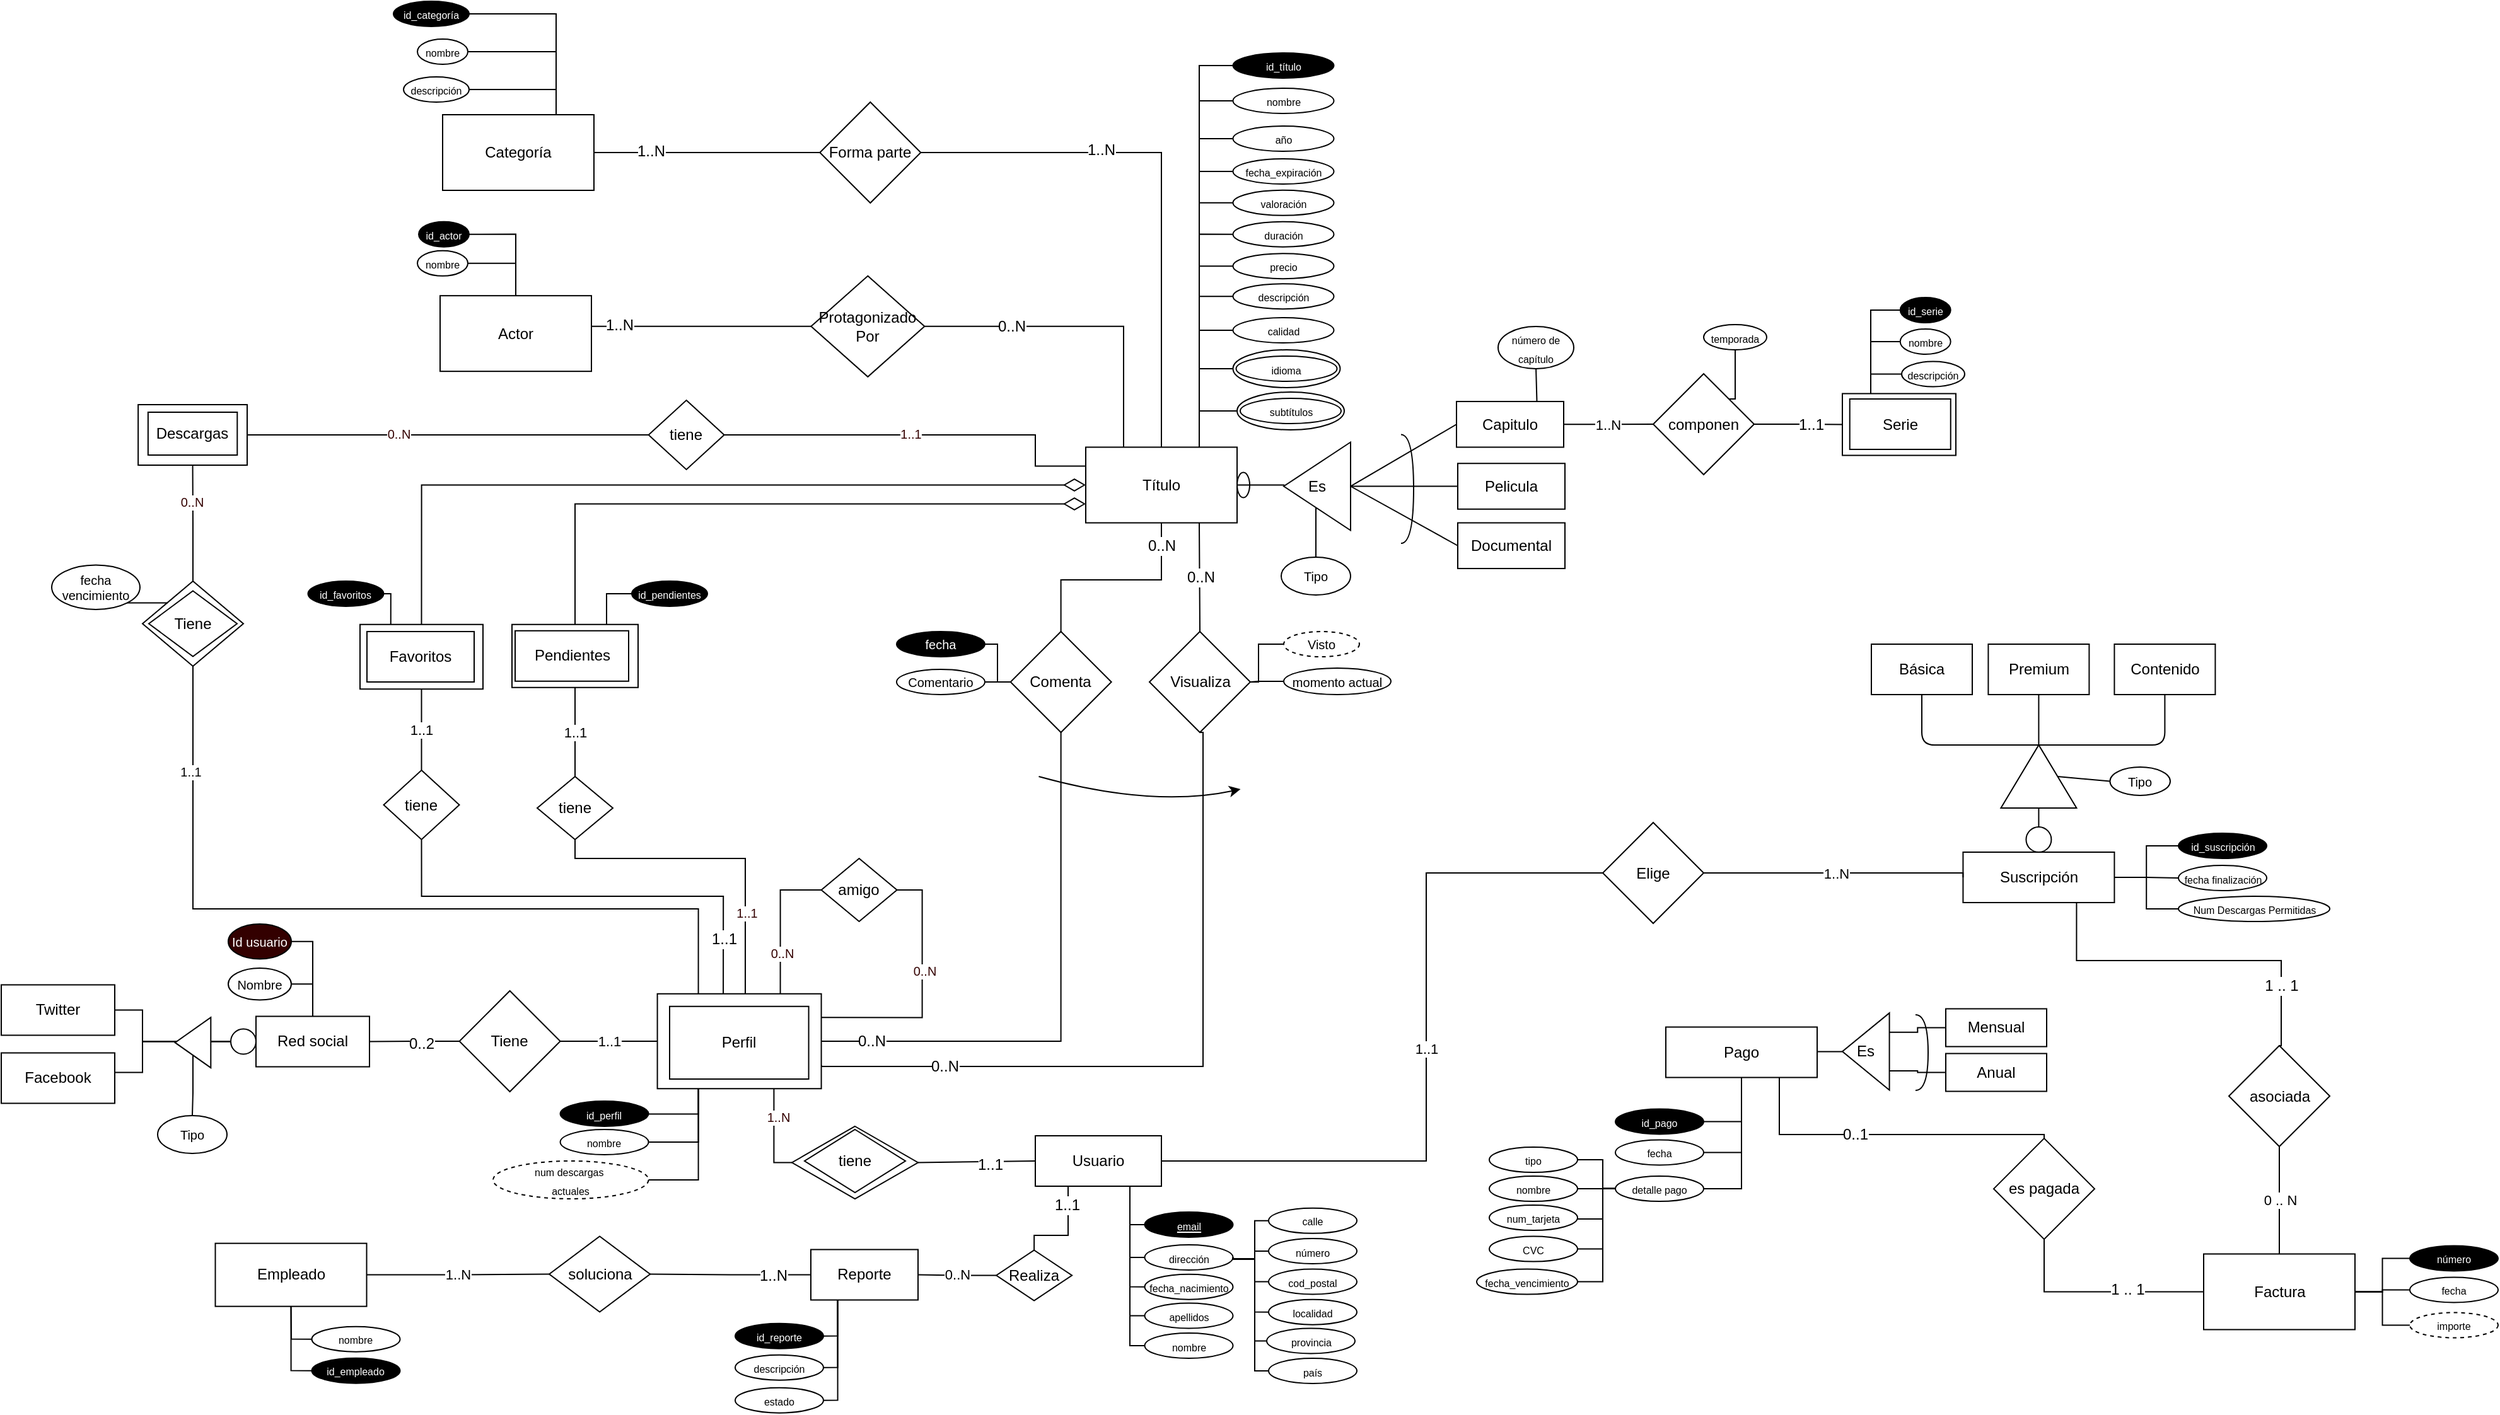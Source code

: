 <mxfile version="12.5.8" type="google"><diagram id="EDeNjk8aeBGAXKXKvRbK" name="Page-1"><mxGraphModel dx="1824" dy="1921" grid="1" gridSize="10" guides="1" tooltips="1" connect="1" arrows="1" fold="1" page="1" pageScale="1" pageWidth="827" pageHeight="1169" math="0" shadow="0"><root><mxCell id="0"/><mxCell id="1" parent="0"/><mxCell id="GJp0s9AOmcrc_zwZvgVk-24" style="edgeStyle=orthogonalEdgeStyle;rounded=0;orthogonalLoop=1;jettySize=auto;html=1;entryX=0.75;entryY=1;entryDx=0;entryDy=0;endArrow=none;endFill=0;exitX=0;exitY=0.5;exitDx=0;exitDy=0;" parent="1" source="mP-lRdD4ugAtnUDcuVN3-97" target="GJp0s9AOmcrc_zwZvgVk-16" edge="1"><mxGeometry relative="1" as="geometry"><mxPoint x="-170" y="-220" as="sourcePoint"/><Array as="points"><mxPoint x="-177" y="-209"/></Array></mxGeometry></mxCell><mxCell id="mP-lRdD4ugAtnUDcuVN3-107" value="1..N" style="text;html=1;align=center;verticalAlign=middle;resizable=0;points=[];;labelBackgroundColor=#ffffff;fontSize=10;fontColor=#330000;" parent="GJp0s9AOmcrc_zwZvgVk-24" vertex="1" connectable="0"><mxGeometry x="0.25" y="-3" relative="1" as="geometry"><mxPoint as="offset"/></mxGeometry></mxCell><mxCell id="bfWLBB3jZCCI-IjrW9yf-71" style="edgeStyle=orthogonalEdgeStyle;rounded=0;orthogonalLoop=1;jettySize=auto;html=1;exitX=0.75;exitY=1;exitDx=0;exitDy=0;entryX=0;entryY=0.5;entryDx=0;entryDy=0;endArrow=none;endFill=0;fontSize=10;" parent="1" source="k_YIKCDOlwjzU2Us5B4N-1" target="bfWLBB3jZCCI-IjrW9yf-51" edge="1"><mxGeometry relative="1" as="geometry"><Array as="points"><mxPoint x="105" y="-159"/></Array></mxGeometry></mxCell><mxCell id="k_YIKCDOlwjzU2Us5B4N-1" value="Usuario" style="whiteSpace=wrap;html=1;align=center;" parent="1" vertex="1"><mxGeometry x="30" y="-230" width="100" height="40" as="geometry"/></mxCell><mxCell id="GJp0s9AOmcrc_zwZvgVk-14" style="edgeStyle=orthogonalEdgeStyle;rounded=0;orthogonalLoop=1;jettySize=auto;html=1;entryX=0.5;entryY=1;entryDx=0;entryDy=0;endArrow=none;endFill=0;" parent="1" source="G9NOdxXm6Y2RqxFItTpM-103" target="GJp0s9AOmcrc_zwZvgVk-1" edge="1"><mxGeometry relative="1" as="geometry"/></mxCell><mxCell id="sMsHXiiS4iuThuyLDzR2-23" style="edgeStyle=orthogonalEdgeStyle;rounded=0;orthogonalLoop=1;jettySize=auto;html=1;exitX=0.75;exitY=1;exitDx=0;exitDy=0;entryX=0.5;entryY=0;entryDx=0;entryDy=0;endArrow=none;endFill=0;fontColor=#000000;" parent="1" source="k_YIKCDOlwjzU2Us5B4N-2" target="sMsHXiiS4iuThuyLDzR2-20" edge="1"><mxGeometry relative="1" as="geometry"><Array as="points"><mxPoint x="856" y="-369"/><mxPoint x="1018" y="-369"/></Array></mxGeometry></mxCell><mxCell id="sMsHXiiS4iuThuyLDzR2-24" value="1 .. 1" style="text;html=1;align=center;verticalAlign=middle;resizable=0;points=[];;labelBackgroundColor=#ffffff;fontColor=#000000;" parent="sMsHXiiS4iuThuyLDzR2-23" vertex="1" connectable="0"><mxGeometry x="0.569" y="-4" relative="1" as="geometry"><mxPoint x="3.25" y="10.62" as="offset"/></mxGeometry></mxCell><mxCell id="bfWLBB3jZCCI-IjrW9yf-146" style="edgeStyle=orthogonalEdgeStyle;rounded=0;orthogonalLoop=1;jettySize=auto;html=1;exitX=1;exitY=0.5;exitDx=0;exitDy=0;entryX=0;entryY=0.5;entryDx=0;entryDy=0;endArrow=none;endFill=0;fontSize=10;fontColor=#FFFFFF;" parent="1" source="k_YIKCDOlwjzU2Us5B4N-2" target="bfWLBB3jZCCI-IjrW9yf-144" edge="1"><mxGeometry relative="1" as="geometry"/></mxCell><mxCell id="bfWLBB3jZCCI-IjrW9yf-147" style="edgeStyle=orthogonalEdgeStyle;rounded=0;orthogonalLoop=1;jettySize=auto;html=1;exitX=1;exitY=0.5;exitDx=0;exitDy=0;entryX=0;entryY=0.5;entryDx=0;entryDy=0;endArrow=none;endFill=0;fontSize=10;fontColor=#FFFFFF;" parent="1" source="k_YIKCDOlwjzU2Us5B4N-2" target="bfWLBB3jZCCI-IjrW9yf-143" edge="1"><mxGeometry relative="1" as="geometry"/></mxCell><mxCell id="bfWLBB3jZCCI-IjrW9yf-148" style="edgeStyle=orthogonalEdgeStyle;rounded=0;orthogonalLoop=1;jettySize=auto;html=1;exitX=1;exitY=0.5;exitDx=0;exitDy=0;entryX=0;entryY=0.5;entryDx=0;entryDy=0;endArrow=none;endFill=0;fontSize=10;fontColor=#FFFFFF;" parent="1" source="k_YIKCDOlwjzU2Us5B4N-2" target="bfWLBB3jZCCI-IjrW9yf-145" edge="1"><mxGeometry relative="1" as="geometry"/></mxCell><mxCell id="k_YIKCDOlwjzU2Us5B4N-2" value="Suscripción" style="whiteSpace=wrap;html=1;align=center;" parent="1" vertex="1"><mxGeometry x="765.71" y="-455" width="120" height="40" as="geometry"/></mxCell><mxCell id="k_YIKCDOlwjzU2Us5B4N-3" value="Básica" style="whiteSpace=wrap;html=1;align=center;" parent="1" vertex="1"><mxGeometry x="693" y="-620" width="80" height="40" as="geometry"/></mxCell><mxCell id="GJp0s9AOmcrc_zwZvgVk-1" value="Premium" style="rounded=0;whiteSpace=wrap;html=1;" parent="1" vertex="1"><mxGeometry x="785.71" y="-620" width="80" height="40" as="geometry"/></mxCell><mxCell id="bfWLBB3jZCCI-IjrW9yf-121" style="edgeStyle=orthogonalEdgeStyle;rounded=0;orthogonalLoop=1;jettySize=auto;html=1;exitX=0;exitY=0.5;exitDx=0;exitDy=0;entryX=0;entryY=0.75;entryDx=0;entryDy=0;endArrow=none;endFill=0;fontSize=10;fontColor=#FFFFFF;" parent="1" source="GJp0s9AOmcrc_zwZvgVk-3" target="WPSAFXwn2jUhee_cihp--1" edge="1"><mxGeometry relative="1" as="geometry"/></mxCell><mxCell id="GJp0s9AOmcrc_zwZvgVk-3" value="Mensual" style="rounded=0;whiteSpace=wrap;html=1;" parent="1" vertex="1"><mxGeometry x="752" y="-330.75" width="80" height="30" as="geometry"/></mxCell><mxCell id="GJp0s9AOmcrc_zwZvgVk-4" value="Contenido" style="rounded=0;whiteSpace=wrap;html=1;" parent="1" vertex="1"><mxGeometry x="885.71" y="-620" width="80" height="40" as="geometry"/></mxCell><mxCell id="bfWLBB3jZCCI-IjrW9yf-138" style="edgeStyle=orthogonalEdgeStyle;rounded=0;orthogonalLoop=1;jettySize=auto;html=1;exitX=0.5;exitY=1;exitDx=0;exitDy=0;entryX=1;entryY=0.5;entryDx=0;entryDy=0;endArrow=none;endFill=0;fontSize=10;fontColor=#FFFFFF;" parent="1" source="GJp0s9AOmcrc_zwZvgVk-6" target="bfWLBB3jZCCI-IjrW9yf-123" edge="1"><mxGeometry relative="1" as="geometry"/></mxCell><mxCell id="GJp0s9AOmcrc_zwZvgVk-6" value="Pago" style="rounded=0;whiteSpace=wrap;html=1;" parent="1" vertex="1"><mxGeometry x="530" y="-316.25" width="120" height="40" as="geometry"/></mxCell><mxCell id="GJp0s9AOmcrc_zwZvgVk-67" style="edgeStyle=orthogonalEdgeStyle;rounded=0;orthogonalLoop=1;jettySize=auto;html=1;endArrow=none;endFill=0;" parent="1" source="umokumFCmD2kh_z_k03V-21" target="GJp0s9AOmcrc_zwZvgVk-26" edge="1"><mxGeometry relative="1" as="geometry"/></mxCell><mxCell id="umokumFCmD2kh_z_k03V-23" value="0..2" style="text;html=1;align=center;verticalAlign=middle;resizable=0;points=[];;labelBackgroundColor=#ffffff;" parent="GJp0s9AOmcrc_zwZvgVk-67" vertex="1" connectable="0"><mxGeometry x="0.792" y="2" relative="1" as="geometry"><mxPoint x="33.29" y="-0.68" as="offset"/></mxGeometry></mxCell><mxCell id="zmtUgj70TM8Gz2dLZuu7-54" style="edgeStyle=orthogonalEdgeStyle;rounded=0;orthogonalLoop=1;jettySize=auto;html=1;entryX=0.5;entryY=1;entryDx=0;entryDy=0;endArrow=none;endFill=0;endSize=21;exitX=1;exitY=0.75;exitDx=0;exitDy=0;" parent="1" source="mP-lRdD4ugAtnUDcuVN3-98" target="zmtUgj70TM8Gz2dLZuu7-53" edge="1"><mxGeometry relative="1" as="geometry"><Array as="points"><mxPoint x="-140" y="-285"/><mxPoint x="163" y="-285"/><mxPoint x="163" y="-550"/></Array><mxPoint x="-160" y="-285" as="sourcePoint"/></mxGeometry></mxCell><mxCell id="umokumFCmD2kh_z_k03V-9" value="0..N" style="text;html=1;align=center;verticalAlign=middle;resizable=0;points=[];;labelBackgroundColor=#ffffff;" parent="zmtUgj70TM8Gz2dLZuu7-54" vertex="1" connectable="0"><mxGeometry x="-0.779" y="-4" relative="1" as="geometry"><mxPoint x="36.04" y="-4.43" as="offset"/></mxGeometry></mxCell><mxCell id="zmtUgj70TM8Gz2dLZuu7-60" style="edgeStyle=orthogonalEdgeStyle;rounded=0;orthogonalLoop=1;jettySize=auto;html=1;endArrow=none;endFill=0;endSize=21;entryX=0.5;entryY=1;entryDx=0;entryDy=0;exitX=1;exitY=0.5;exitDx=0;exitDy=0;" parent="1" source="mP-lRdD4ugAtnUDcuVN3-98" target="zmtUgj70TM8Gz2dLZuu7-61" edge="1"><mxGeometry relative="1" as="geometry"><mxPoint x="-190" y="-640" as="targetPoint"/><mxPoint x="-130" y="-305" as="sourcePoint"/></mxGeometry></mxCell><mxCell id="umokumFCmD2kh_z_k03V-7" value="0..N" style="text;html=1;align=center;verticalAlign=middle;resizable=0;points=[];;labelBackgroundColor=#ffffff;" parent="zmtUgj70TM8Gz2dLZuu7-60" vertex="1" connectable="0"><mxGeometry x="-0.926" y="-1" relative="1" as="geometry"><mxPoint x="23.59" y="-1.35" as="offset"/></mxGeometry></mxCell><mxCell id="GJp0s9AOmcrc_zwZvgVk-19" value="1..1" style="edgeStyle=orthogonalEdgeStyle;rounded=0;orthogonalLoop=1;jettySize=auto;html=1;endArrow=none;endFill=0;entryX=1;entryY=0.5;entryDx=0;entryDy=0;exitX=0;exitY=0.5;exitDx=0;exitDy=0;" parent="1" source="GJp0s9AOmcrc_zwZvgVk-18" target="k_YIKCDOlwjzU2Us5B4N-1" edge="1"><mxGeometry x="-0.036" relative="1" as="geometry"><Array as="points"><mxPoint x="340" y="-439"/><mxPoint x="340" y="-210"/></Array><mxPoint as="offset"/></mxGeometry></mxCell><mxCell id="umokumFCmD2kh_z_k03V-19" value="1..N" style="edgeStyle=orthogonalEdgeStyle;rounded=0;orthogonalLoop=1;jettySize=auto;html=1;endArrow=none;endFill=0;exitX=1;exitY=0.5;exitDx=0;exitDy=0;entryX=0;entryY=0.5;entryDx=0;entryDy=0;" parent="1" source="GJp0s9AOmcrc_zwZvgVk-18" target="k_YIKCDOlwjzU2Us5B4N-2" edge="1"><mxGeometry relative="1" as="geometry"><Array as="points"><mxPoint x="766" y="-439"/></Array></mxGeometry></mxCell><mxCell id="GJp0s9AOmcrc_zwZvgVk-18" value="Elige" style="rhombus;whiteSpace=wrap;html=1;" parent="1" vertex="1"><mxGeometry x="480" y="-478.5" width="80" height="80" as="geometry"/></mxCell><mxCell id="mP-lRdD4ugAtnUDcuVN3-19" style="edgeStyle=orthogonalEdgeStyle;rounded=0;orthogonalLoop=1;jettySize=auto;html=1;exitX=0.25;exitY=0;exitDx=0;exitDy=0;entryX=1;entryY=0.5;entryDx=0;entryDy=0;endArrow=none;endFill=0;" parent="1" source="GJp0s9AOmcrc_zwZvgVk-25" target="G9NOdxXm6Y2RqxFItTpM-90" edge="1"><mxGeometry relative="1" as="geometry"/></mxCell><mxCell id="mP-lRdD4ugAtnUDcuVN3-20" value="0..N" style="text;html=1;align=center;verticalAlign=middle;resizable=0;points=[];;labelBackgroundColor=#ffffff;" parent="mP-lRdD4ugAtnUDcuVN3-19" vertex="1" connectable="0"><mxGeometry x="0.458" relative="1" as="geometry"><mxPoint as="offset"/></mxGeometry></mxCell><mxCell id="mP-lRdD4ugAtnUDcuVN3-21" style="edgeStyle=orthogonalEdgeStyle;rounded=0;orthogonalLoop=1;jettySize=auto;html=1;exitX=0.5;exitY=0;exitDx=0;exitDy=0;entryX=1;entryY=0.5;entryDx=0;entryDy=0;endArrow=none;endFill=0;" parent="1" source="GJp0s9AOmcrc_zwZvgVk-25" target="G9NOdxXm6Y2RqxFItTpM-43" edge="1"><mxGeometry relative="1" as="geometry"/></mxCell><mxCell id="mP-lRdD4ugAtnUDcuVN3-24" value="1..N" style="text;html=1;align=center;verticalAlign=middle;resizable=0;points=[];;labelBackgroundColor=#ffffff;" parent="mP-lRdD4ugAtnUDcuVN3-21" vertex="1" connectable="0"><mxGeometry x="0.328" y="2" relative="1" as="geometry"><mxPoint y="-4" as="offset"/></mxGeometry></mxCell><mxCell id="mP-lRdD4ugAtnUDcuVN3-45" style="edgeStyle=orthogonalEdgeStyle;rounded=0;orthogonalLoop=1;jettySize=auto;html=1;exitX=0.75;exitY=0;exitDx=0;exitDy=0;entryX=0;entryY=0.5;entryDx=0;entryDy=0;endArrow=none;endFill=0;fontSize=10;" parent="1" source="GJp0s9AOmcrc_zwZvgVk-25" target="mP-lRdD4ugAtnUDcuVN3-44" edge="1"><mxGeometry relative="1" as="geometry"/></mxCell><mxCell id="mP-lRdD4ugAtnUDcuVN3-46" style="edgeStyle=orthogonalEdgeStyle;rounded=0;orthogonalLoop=1;jettySize=auto;html=1;exitX=0.75;exitY=0;exitDx=0;exitDy=0;entryX=0;entryY=0.5;entryDx=0;entryDy=0;endArrow=none;endFill=0;fontSize=10;" parent="1" source="GJp0s9AOmcrc_zwZvgVk-25" target="mP-lRdD4ugAtnUDcuVN3-41" edge="1"><mxGeometry relative="1" as="geometry"/></mxCell><mxCell id="mP-lRdD4ugAtnUDcuVN3-47" style="edgeStyle=orthogonalEdgeStyle;rounded=0;orthogonalLoop=1;jettySize=auto;html=1;exitX=0.75;exitY=0;exitDx=0;exitDy=0;entryX=0;entryY=0.5;entryDx=0;entryDy=0;endArrow=none;endFill=0;fontSize=10;" parent="1" source="GJp0s9AOmcrc_zwZvgVk-25" target="mP-lRdD4ugAtnUDcuVN3-40" edge="1"><mxGeometry relative="1" as="geometry"/></mxCell><mxCell id="mP-lRdD4ugAtnUDcuVN3-48" style="edgeStyle=orthogonalEdgeStyle;rounded=0;orthogonalLoop=1;jettySize=auto;html=1;exitX=0.75;exitY=0;exitDx=0;exitDy=0;entryX=0;entryY=0.5;entryDx=0;entryDy=0;endArrow=none;endFill=0;fontSize=10;" parent="1" source="GJp0s9AOmcrc_zwZvgVk-25" target="mP-lRdD4ugAtnUDcuVN3-36" edge="1"><mxGeometry relative="1" as="geometry"/></mxCell><mxCell id="mP-lRdD4ugAtnUDcuVN3-49" style="edgeStyle=orthogonalEdgeStyle;rounded=0;orthogonalLoop=1;jettySize=auto;html=1;exitX=0.75;exitY=0;exitDx=0;exitDy=0;entryX=0;entryY=0.5;entryDx=0;entryDy=0;endArrow=none;endFill=0;fontSize=10;" parent="1" source="GJp0s9AOmcrc_zwZvgVk-25" target="mP-lRdD4ugAtnUDcuVN3-35" edge="1"><mxGeometry relative="1" as="geometry"/></mxCell><mxCell id="mP-lRdD4ugAtnUDcuVN3-50" style="edgeStyle=orthogonalEdgeStyle;rounded=0;orthogonalLoop=1;jettySize=auto;html=1;exitX=0.75;exitY=0;exitDx=0;exitDy=0;entryX=0;entryY=0.5;entryDx=0;entryDy=0;endArrow=none;endFill=0;fontSize=10;" parent="1" source="GJp0s9AOmcrc_zwZvgVk-25" target="mP-lRdD4ugAtnUDcuVN3-34" edge="1"><mxGeometry relative="1" as="geometry"/></mxCell><mxCell id="mP-lRdD4ugAtnUDcuVN3-51" style="edgeStyle=orthogonalEdgeStyle;rounded=0;orthogonalLoop=1;jettySize=auto;html=1;exitX=0.75;exitY=0;exitDx=0;exitDy=0;entryX=0;entryY=0.5;entryDx=0;entryDy=0;endArrow=none;endFill=0;fontSize=10;" parent="1" source="GJp0s9AOmcrc_zwZvgVk-25" target="mP-lRdD4ugAtnUDcuVN3-39" edge="1"><mxGeometry relative="1" as="geometry"/></mxCell><mxCell id="mP-lRdD4ugAtnUDcuVN3-52" style="edgeStyle=orthogonalEdgeStyle;rounded=0;orthogonalLoop=1;jettySize=auto;html=1;exitX=0.75;exitY=0;exitDx=0;exitDy=0;entryX=0;entryY=0.5;entryDx=0;entryDy=0;endArrow=none;endFill=0;fontSize=10;" parent="1" source="GJp0s9AOmcrc_zwZvgVk-25" target="mP-lRdD4ugAtnUDcuVN3-38" edge="1"><mxGeometry relative="1" as="geometry"/></mxCell><mxCell id="mP-lRdD4ugAtnUDcuVN3-53" style="edgeStyle=orthogonalEdgeStyle;rounded=0;orthogonalLoop=1;jettySize=auto;html=1;exitX=0.75;exitY=0;exitDx=0;exitDy=0;entryX=0;entryY=0.5;entryDx=0;entryDy=0;endArrow=none;endFill=0;fontSize=10;" parent="1" source="GJp0s9AOmcrc_zwZvgVk-25" target="mP-lRdD4ugAtnUDcuVN3-37" edge="1"><mxGeometry relative="1" as="geometry"/></mxCell><mxCell id="mP-lRdD4ugAtnUDcuVN3-67" style="edgeStyle=orthogonalEdgeStyle;rounded=0;orthogonalLoop=1;jettySize=auto;html=1;exitX=0.75;exitY=0;exitDx=0;exitDy=0;entryX=0;entryY=0.5;entryDx=0;entryDy=0;endArrow=none;endFill=0;fontSize=10;" parent="1" source="GJp0s9AOmcrc_zwZvgVk-25" target="mP-lRdD4ugAtnUDcuVN3-65" edge="1"><mxGeometry relative="1" as="geometry"/></mxCell><mxCell id="mP-lRdD4ugAtnUDcuVN3-71" style="edgeStyle=orthogonalEdgeStyle;rounded=0;orthogonalLoop=1;jettySize=auto;html=1;exitX=0.75;exitY=0;exitDx=0;exitDy=0;entryX=0;entryY=0.5;entryDx=0;entryDy=0;endArrow=none;endFill=0;fontSize=10;" parent="1" source="GJp0s9AOmcrc_zwZvgVk-25" target="mP-lRdD4ugAtnUDcuVN3-69" edge="1"><mxGeometry relative="1" as="geometry"/></mxCell><mxCell id="GJp0s9AOmcrc_zwZvgVk-25" value="Título" style="rounded=0;whiteSpace=wrap;html=1;" parent="1" vertex="1"><mxGeometry x="70" y="-776.25" width="120" height="60" as="geometry"/></mxCell><mxCell id="GJp0s9AOmcrc_zwZvgVk-26" value="Red social" style="rounded=0;whiteSpace=wrap;html=1;strokeColor=#000000;" parent="1" vertex="1"><mxGeometry x="-588" y="-324.75" width="90" height="40" as="geometry"/></mxCell><mxCell id="GJp0s9AOmcrc_zwZvgVk-65" style="edgeStyle=orthogonalEdgeStyle;rounded=0;orthogonalLoop=1;jettySize=auto;html=1;exitX=1;exitY=0.5;exitDx=0;exitDy=0;entryX=0;entryY=0.5;entryDx=0;entryDy=0;endArrow=none;endFill=0;" parent="1" source="GJp0s9AOmcrc_zwZvgVk-27" target="GJp0s9AOmcrc_zwZvgVk-26" edge="1"><mxGeometry relative="1" as="geometry"><Array as="points"><mxPoint x="-768" y="-329.75"/><mxPoint x="-678" y="-329.75"/><mxPoint x="-678" y="-304.75"/></Array></mxGeometry></mxCell><mxCell id="GJp0s9AOmcrc_zwZvgVk-27" value="Twitter" style="rounded=0;whiteSpace=wrap;html=1;" parent="1" vertex="1"><mxGeometry x="-790" y="-349.75" width="90" height="40" as="geometry"/></mxCell><mxCell id="zmtUgj70TM8Gz2dLZuu7-71" style="edgeStyle=orthogonalEdgeStyle;rounded=0;orthogonalLoop=1;jettySize=auto;html=1;entryX=1;entryY=0.5;entryDx=0;entryDy=0;endArrow=none;endFill=0;endSize=21;exitX=1;exitY=0.5;exitDx=0;exitDy=0;" parent="1" target="zmtUgj70TM8Gz2dLZuu7-67" edge="1"><mxGeometry relative="1" as="geometry"><Array as="points"><mxPoint x="-678" y="-279.75"/><mxPoint x="-678" y="-304.75"/></Array><mxPoint x="-699.714" y="-280.286" as="sourcePoint"/></mxGeometry></mxCell><mxCell id="GJp0s9AOmcrc_zwZvgVk-28" value="Facebook" style="rounded=0;whiteSpace=wrap;html=1;" parent="1" vertex="1"><mxGeometry x="-790" y="-295.75" width="90" height="40" as="geometry"/></mxCell><mxCell id="mP-lRdD4ugAtnUDcuVN3-27" style="edgeStyle=orthogonalEdgeStyle;rounded=0;orthogonalLoop=1;jettySize=auto;html=1;exitX=0.75;exitY=0;exitDx=0;exitDy=0;entryX=1;entryY=0.5;entryDx=0;entryDy=0;endArrow=none;endFill=0;" parent="1" source="GJp0s9AOmcrc_zwZvgVk-29" target="mP-lRdD4ugAtnUDcuVN3-25" edge="1"><mxGeometry relative="1" as="geometry"/></mxCell><mxCell id="mP-lRdD4ugAtnUDcuVN3-28" style="edgeStyle=orthogonalEdgeStyle;rounded=0;orthogonalLoop=1;jettySize=auto;html=1;exitX=0.75;exitY=0;exitDx=0;exitDy=0;entryX=1;entryY=0.5;entryDx=0;entryDy=0;endArrow=none;endFill=0;" parent="1" source="GJp0s9AOmcrc_zwZvgVk-29" target="mP-lRdD4ugAtnUDcuVN3-26" edge="1"><mxGeometry relative="1" as="geometry"/></mxCell><mxCell id="GJp0s9AOmcrc_zwZvgVk-29" value="Categoría" style="rounded=0;whiteSpace=wrap;html=1;" parent="1" vertex="1"><mxGeometry x="-440" y="-1040" width="120" height="60" as="geometry"/></mxCell><mxCell id="mP-lRdD4ugAtnUDcuVN3-6" style="edgeStyle=orthogonalEdgeStyle;rounded=0;orthogonalLoop=1;jettySize=auto;html=1;exitX=0.25;exitY=0;exitDx=0;exitDy=0;entryX=0;entryY=0.5;entryDx=0;entryDy=0;endArrow=none;endFill=0;" parent="1" source="wjVhPiL9RNjastkiJ_mp-2" target="mP-lRdD4ugAtnUDcuVN3-5" edge="1"><mxGeometry relative="1" as="geometry"><Array as="points"><mxPoint x="692" y="-834"/></Array></mxGeometry></mxCell><mxCell id="mP-lRdD4ugAtnUDcuVN3-7" style="edgeStyle=orthogonalEdgeStyle;rounded=0;orthogonalLoop=1;jettySize=auto;html=1;exitX=0.25;exitY=0;exitDx=0;exitDy=0;entryX=0;entryY=0.5;entryDx=0;entryDy=0;endArrow=none;endFill=0;" parent="1" source="wjVhPiL9RNjastkiJ_mp-2" target="mP-lRdD4ugAtnUDcuVN3-4" edge="1"><mxGeometry relative="1" as="geometry"/></mxCell><mxCell id="mP-lRdD4ugAtnUDcuVN3-8" style="edgeStyle=orthogonalEdgeStyle;rounded=0;orthogonalLoop=1;jettySize=auto;html=1;exitX=0.25;exitY=0;exitDx=0;exitDy=0;entryX=0;entryY=0.5;entryDx=0;entryDy=0;endArrow=none;endFill=0;" parent="1" source="wjVhPiL9RNjastkiJ_mp-2" target="mP-lRdD4ugAtnUDcuVN3-3" edge="1"><mxGeometry relative="1" as="geometry"/></mxCell><mxCell id="GJp0s9AOmcrc_zwZvgVk-34" value="Serie" style="rounded=0;whiteSpace=wrap;html=1;" parent="1" vertex="1"><mxGeometry x="675.86" y="-814.5" width="80" height="40" as="geometry"/></mxCell><mxCell id="GJp0s9AOmcrc_zwZvgVk-35" value="Pelicula" style="rounded=0;whiteSpace=wrap;html=1;" parent="1" vertex="1"><mxGeometry x="365" y="-763.37" width="85" height="36.25" as="geometry"/></mxCell><mxCell id="GJp0s9AOmcrc_zwZvgVk-36" value="Documental" style="rounded=0;whiteSpace=wrap;html=1;" parent="1" vertex="1"><mxGeometry x="365" y="-716.25" width="85" height="36.25" as="geometry"/></mxCell><mxCell id="GJp0s9AOmcrc_zwZvgVk-38" value="Capitulo" style="rounded=0;whiteSpace=wrap;html=1;" parent="1" vertex="1"><mxGeometry x="364" y="-812.5" width="85" height="36.25" as="geometry"/></mxCell><mxCell id="mP-lRdD4ugAtnUDcuVN3-56" style="edgeStyle=orthogonalEdgeStyle;rounded=0;orthogonalLoop=1;jettySize=auto;html=1;exitX=0.5;exitY=0;exitDx=0;exitDy=0;entryX=1;entryY=0.5;entryDx=0;entryDy=0;endArrow=none;endFill=0;fontSize=10;" parent="1" source="GJp0s9AOmcrc_zwZvgVk-45" target="mP-lRdD4ugAtnUDcuVN3-54" edge="1"><mxGeometry relative="1" as="geometry"/></mxCell><mxCell id="mP-lRdD4ugAtnUDcuVN3-58" style="edgeStyle=orthogonalEdgeStyle;rounded=0;orthogonalLoop=1;jettySize=auto;html=1;exitX=0.5;exitY=0;exitDx=0;exitDy=0;entryX=1;entryY=0.5;entryDx=0;entryDy=0;endArrow=none;endFill=0;fontSize=10;" parent="1" source="GJp0s9AOmcrc_zwZvgVk-45" target="mP-lRdD4ugAtnUDcuVN3-55" edge="1"><mxGeometry relative="1" as="geometry"><Array as="points"><mxPoint x="-382" y="-922.17"/></Array></mxGeometry></mxCell><mxCell id="GJp0s9AOmcrc_zwZvgVk-45" value="Actor" style="rounded=0;whiteSpace=wrap;html=1;shadow=0;strokeColor=#000000;fillColor=#ffffff;" parent="1" vertex="1"><mxGeometry x="-442" y="-896.42" width="120" height="60" as="geometry"/></mxCell><mxCell id="GJp0s9AOmcrc_zwZvgVk-52" value="1..N" style="edgeStyle=orthogonalEdgeStyle;rounded=0;orthogonalLoop=1;jettySize=auto;html=1;endArrow=none;endFill=0;entryX=0;entryY=0.5;entryDx=0;entryDy=0;" parent="1" source="GJp0s9AOmcrc_zwZvgVk-47" target="GJp0s9AOmcrc_zwZvgVk-50" edge="1"><mxGeometry relative="1" as="geometry"/></mxCell><mxCell id="bfWLBB3jZCCI-IjrW9yf-107" style="edgeStyle=orthogonalEdgeStyle;rounded=0;orthogonalLoop=1;jettySize=auto;html=1;exitX=0.5;exitY=1;exitDx=0;exitDy=0;entryX=0;entryY=0.5;entryDx=0;entryDy=0;endArrow=none;endFill=0;fontSize=10;" parent="1" source="GJp0s9AOmcrc_zwZvgVk-47" target="bfWLBB3jZCCI-IjrW9yf-88" edge="1"><mxGeometry relative="1" as="geometry"><Array as="points"><mxPoint x="-560" y="-93"/><mxPoint x="-560" y="-63"/></Array></mxGeometry></mxCell><mxCell id="GJp0s9AOmcrc_zwZvgVk-47" value="Empleado" style="rounded=0;whiteSpace=wrap;html=1;shadow=0;strokeColor=#000000;fillColor=#ffffff;" parent="1" vertex="1"><mxGeometry x="-620.25" y="-144.67" width="120" height="50" as="geometry"/></mxCell><mxCell id="GJp0s9AOmcrc_zwZvgVk-53" style="edgeStyle=orthogonalEdgeStyle;rounded=0;orthogonalLoop=1;jettySize=auto;html=1;endArrow=none;endFill=0;exitX=0;exitY=0.5;exitDx=0;exitDy=0;" parent="1" source="GJp0s9AOmcrc_zwZvgVk-49" target="GJp0s9AOmcrc_zwZvgVk-50" edge="1"><mxGeometry relative="1" as="geometry"><mxPoint x="-228" y="-144.5" as="sourcePoint"/></mxGeometry></mxCell><mxCell id="umokumFCmD2kh_z_k03V-17" value="1..N" style="text;html=1;align=center;verticalAlign=middle;resizable=0;points=[];;labelBackgroundColor=#ffffff;" parent="GJp0s9AOmcrc_zwZvgVk-53" vertex="1" connectable="0"><mxGeometry x="-0.823" relative="1" as="geometry"><mxPoint x="-18.86" y="0.4" as="offset"/></mxGeometry></mxCell><mxCell id="mP-lRdD4ugAtnUDcuVN3-129" style="edgeStyle=orthogonalEdgeStyle;rounded=0;orthogonalLoop=1;jettySize=auto;html=1;exitX=0.25;exitY=1;exitDx=0;exitDy=0;entryX=1;entryY=0.5;entryDx=0;entryDy=0;endArrow=none;endFill=0;endSize=6;fontSize=10;fontColor=#330000;" parent="1" source="GJp0s9AOmcrc_zwZvgVk-49" target="bfWLBB3jZCCI-IjrW9yf-81" edge="1"><mxGeometry relative="1" as="geometry"><Array as="points"><mxPoint x="-127" y="-71.5"/></Array></mxGeometry></mxCell><mxCell id="mP-lRdD4ugAtnUDcuVN3-131" style="edgeStyle=orthogonalEdgeStyle;rounded=0;orthogonalLoop=1;jettySize=auto;html=1;exitX=0.25;exitY=1;exitDx=0;exitDy=0;entryX=1;entryY=0.5;entryDx=0;entryDy=0;endArrow=none;endFill=0;endSize=6;fontSize=10;fontColor=#330000;" parent="1" source="GJp0s9AOmcrc_zwZvgVk-49" target="bfWLBB3jZCCI-IjrW9yf-82" edge="1"><mxGeometry relative="1" as="geometry"><Array as="points"><mxPoint x="-127" y="-46.5"/></Array></mxGeometry></mxCell><mxCell id="mP-lRdD4ugAtnUDcuVN3-132" style="edgeStyle=orthogonalEdgeStyle;rounded=0;orthogonalLoop=1;jettySize=auto;html=1;exitX=0.25;exitY=1;exitDx=0;exitDy=0;entryX=1;entryY=0.5;entryDx=0;entryDy=0;endArrow=none;endFill=0;endSize=6;fontSize=10;fontColor=#330000;" parent="1" source="GJp0s9AOmcrc_zwZvgVk-49" target="bfWLBB3jZCCI-IjrW9yf-83" edge="1"><mxGeometry relative="1" as="geometry"><Array as="points"><mxPoint x="-127" y="-20.5"/></Array></mxGeometry></mxCell><mxCell id="GJp0s9AOmcrc_zwZvgVk-49" value="Reporte" style="rounded=0;whiteSpace=wrap;html=1;shadow=0;strokeColor=#000000;fillColor=#ffffff;" parent="1" vertex="1"><mxGeometry x="-148" y="-139.75" width="85" height="40" as="geometry"/></mxCell><mxCell id="GJp0s9AOmcrc_zwZvgVk-50" value="soluciona" style="rhombus;whiteSpace=wrap;html=1;shadow=0;strokeColor=#000000;fillColor=#ffffff;" parent="1" vertex="1"><mxGeometry x="-355.46" y="-150.25" width="80" height="60" as="geometry"/></mxCell><mxCell id="GJp0s9AOmcrc_zwZvgVk-55" style="edgeStyle=orthogonalEdgeStyle;rounded=0;orthogonalLoop=1;jettySize=auto;html=1;endArrow=none;endFill=0;entryX=0.25;entryY=1;entryDx=0;entryDy=0;exitX=0.5;exitY=0;exitDx=0;exitDy=0;" parent="1" source="GJp0s9AOmcrc_zwZvgVk-54" target="k_YIKCDOlwjzU2Us5B4N-1" edge="1"><mxGeometry relative="1" as="geometry"><Array as="points"><mxPoint x="30" y="-151"/><mxPoint x="56" y="-151"/></Array></mxGeometry></mxCell><mxCell id="umokumFCmD2kh_z_k03V-13" value="1..1" style="text;html=1;align=center;verticalAlign=middle;resizable=0;points=[];;labelBackgroundColor=#ffffff;" parent="GJp0s9AOmcrc_zwZvgVk-55" vertex="1" connectable="0"><mxGeometry x="0.603" y="1" relative="1" as="geometry"><mxPoint as="offset"/></mxGeometry></mxCell><mxCell id="oXMFh-UJy6fiBcqPMLQY-1" value="&lt;div&gt;0..N&lt;/div&gt;" style="edgeStyle=orthogonalEdgeStyle;rounded=0;orthogonalLoop=1;jettySize=auto;html=1;endArrow=none;endFill=0;" parent="1" source="GJp0s9AOmcrc_zwZvgVk-54" target="GJp0s9AOmcrc_zwZvgVk-49" edge="1"><mxGeometry relative="1" as="geometry"/></mxCell><mxCell id="GJp0s9AOmcrc_zwZvgVk-54" value="Realiza" style="rhombus;whiteSpace=wrap;html=1;shadow=0;strokeColor=#000000;fillColor=#ffffff;" parent="1" vertex="1"><mxGeometry x="-0.94" y="-139.25" width="60" height="40" as="geometry"/></mxCell><mxCell id="bfWLBB3jZCCI-IjrW9yf-122" style="edgeStyle=orthogonalEdgeStyle;rounded=0;orthogonalLoop=1;jettySize=auto;html=1;exitX=0;exitY=0.5;exitDx=0;exitDy=0;entryX=0;entryY=0.25;entryDx=0;entryDy=0;endArrow=none;endFill=0;fontSize=10;fontColor=#FFFFFF;" parent="1" source="GJp0s9AOmcrc_zwZvgVk-2" target="WPSAFXwn2jUhee_cihp--1" edge="1"><mxGeometry relative="1" as="geometry"/></mxCell><mxCell id="GJp0s9AOmcrc_zwZvgVk-2" value="Anual" style="rounded=0;whiteSpace=wrap;html=1;" parent="1" vertex="1"><mxGeometry x="752" y="-295.25" width="80" height="30" as="geometry"/></mxCell><mxCell id="G9NOdxXm6Y2RqxFItTpM-22" value="" style="endArrow=none;html=1;exitX=0;exitY=0.5;exitDx=0;exitDy=0;entryX=0;entryY=0.5;entryDx=0;entryDy=0;" parent="1" source="G9NOdxXm6Y2RqxFItTpM-25" target="GJp0s9AOmcrc_zwZvgVk-38" edge="1"><mxGeometry width="50" height="50" relative="1" as="geometry"><mxPoint x="50" y="-616.25" as="sourcePoint"/><mxPoint x="365" y="-794.25" as="targetPoint"/></mxGeometry></mxCell><mxCell id="G9NOdxXm6Y2RqxFItTpM-23" value="" style="endArrow=none;html=1;entryX=1;entryY=0.5;entryDx=0;entryDy=0;exitX=1;exitY=0.5;exitDx=0;exitDy=0;" parent="1" source="G9NOdxXm6Y2RqxFItTpM-27" target="GJp0s9AOmcrc_zwZvgVk-25" edge="1"><mxGeometry width="50" height="50" relative="1" as="geometry"><mxPoint x="110" y="-606.25" as="sourcePoint"/><mxPoint x="160" y="-656.25" as="targetPoint"/></mxGeometry></mxCell><mxCell id="G9NOdxXm6Y2RqxFItTpM-24" value="" style="endArrow=none;html=1;entryX=0;entryY=0.5;entryDx=0;entryDy=0;exitX=0;exitY=0.5;exitDx=0;exitDy=0;" parent="1" source="GJp0s9AOmcrc_zwZvgVk-36" target="G9NOdxXm6Y2RqxFItTpM-25" edge="1"><mxGeometry width="50" height="50" relative="1" as="geometry"><mxPoint x="320" y="-696.25" as="sourcePoint"/><mxPoint x="280" y="-726.25" as="targetPoint"/></mxGeometry></mxCell><mxCell id="mP-lRdD4ugAtnUDcuVN3-42" style="edgeStyle=orthogonalEdgeStyle;rounded=0;orthogonalLoop=1;jettySize=auto;html=1;exitX=0.5;exitY=0;exitDx=0;exitDy=0;entryX=0.5;entryY=0;entryDx=0;entryDy=0;endArrow=none;endFill=0;fontSize=10;" parent="1" source="G9NOdxXm6Y2RqxFItTpM-25" target="G9NOdxXm6Y2RqxFItTpM-30" edge="1"><mxGeometry relative="1" as="geometry"/></mxCell><mxCell id="G9NOdxXm6Y2RqxFItTpM-25" value="Es" style="triangle;whiteSpace=wrap;html=1;direction=west;" parent="1" vertex="1"><mxGeometry x="227" y="-780.25" width="53" height="70" as="geometry"/></mxCell><mxCell id="G9NOdxXm6Y2RqxFItTpM-26" value="" style="endArrow=none;html=1;entryX=0;entryY=0.5;entryDx=0;entryDy=0;exitX=0;exitY=0.5;exitDx=0;exitDy=0;" parent="1" source="GJp0s9AOmcrc_zwZvgVk-35" target="G9NOdxXm6Y2RqxFItTpM-25" edge="1"><mxGeometry width="50" height="50" relative="1" as="geometry"><mxPoint x="370" y="-716.25" as="sourcePoint"/><mxPoint x="190" y="-746.25" as="targetPoint"/></mxGeometry></mxCell><mxCell id="G9NOdxXm6Y2RqxFItTpM-27" value="" style="ellipse;whiteSpace=wrap;html=1;direction=south;" parent="1" vertex="1"><mxGeometry x="190" y="-756.25" width="10" height="20" as="geometry"/></mxCell><mxCell id="G9NOdxXm6Y2RqxFItTpM-28" value="" style="endArrow=none;html=1;entryX=0.5;entryY=1;entryDx=0;entryDy=0;exitX=0.989;exitY=0.515;exitDx=0;exitDy=0;exitPerimeter=0;" parent="1" source="G9NOdxXm6Y2RqxFItTpM-25" target="G9NOdxXm6Y2RqxFItTpM-27" edge="1"><mxGeometry width="50" height="50" relative="1" as="geometry"><mxPoint x="210" y="-746" as="sourcePoint"/><mxPoint x="190" y="-746.25" as="targetPoint"/></mxGeometry></mxCell><mxCell id="G9NOdxXm6Y2RqxFItTpM-30" value="Tipo" style="ellipse;whiteSpace=wrap;html=1;fontSize=10;" parent="1" vertex="1"><mxGeometry x="225" y="-689" width="55" height="30" as="geometry"/></mxCell><mxCell id="G9NOdxXm6Y2RqxFItTpM-32" value="" style="shape=requiredInterface;html=1;verticalLabelPosition=bottom;" parent="1" vertex="1"><mxGeometry x="320" y="-786.25" width="10" height="86.25" as="geometry"/></mxCell><mxCell id="G9NOdxXm6Y2RqxFItTpM-43" value="Forma parte" style="rhombus;whiteSpace=wrap;html=1;" parent="1" vertex="1"><mxGeometry x="-140.82" y="-1050" width="80" height="80" as="geometry"/></mxCell><mxCell id="G9NOdxXm6Y2RqxFItTpM-46" value="" style="endArrow=none;html=1;entryX=1;entryY=0.5;entryDx=0;entryDy=0;exitX=0;exitY=0.5;exitDx=0;exitDy=0;" parent="1" source="G9NOdxXm6Y2RqxFItTpM-43" target="GJp0s9AOmcrc_zwZvgVk-29" edge="1"><mxGeometry width="50" height="50" relative="1" as="geometry"><mxPoint x="-130" y="-960" as="sourcePoint"/><mxPoint x="-80" y="-1010" as="targetPoint"/></mxGeometry></mxCell><mxCell id="umokumFCmD2kh_z_k03V-2" value="1..N" style="text;html=1;align=center;verticalAlign=middle;resizable=0;points=[];;labelBackgroundColor=#ffffff;" parent="G9NOdxXm6Y2RqxFItTpM-46" vertex="1" connectable="0"><mxGeometry x="0.497" y="-1" relative="1" as="geometry"><mxPoint as="offset"/></mxGeometry></mxCell><mxCell id="G9NOdxXm6Y2RqxFItTpM-90" value="Protagonizado Por" style="rhombus;whiteSpace=wrap;html=1;" parent="1" vertex="1"><mxGeometry x="-147.82" y="-912.07" width="90" height="80" as="geometry"/></mxCell><mxCell id="G9NOdxXm6Y2RqxFItTpM-92" value="" style="endArrow=none;html=1;entryX=0;entryY=0.5;entryDx=0;entryDy=0;exitX=0.999;exitY=0.404;exitDx=0;exitDy=0;exitPerimeter=0;" parent="1" source="GJp0s9AOmcrc_zwZvgVk-45" target="G9NOdxXm6Y2RqxFItTpM-90" edge="1"><mxGeometry width="50" height="50" relative="1" as="geometry"><mxPoint x="-317" y="-871.42" as="sourcePoint"/><mxPoint x="-212" y="-741.42" as="targetPoint"/></mxGeometry></mxCell><mxCell id="umokumFCmD2kh_z_k03V-4" value="1..N" style="text;html=1;align=center;verticalAlign=middle;resizable=0;points=[];;labelBackgroundColor=#ffffff;" parent="G9NOdxXm6Y2RqxFItTpM-92" vertex="1" connectable="0"><mxGeometry x="-0.752" y="1" relative="1" as="geometry"><mxPoint as="offset"/></mxGeometry></mxCell><mxCell id="G9NOdxXm6Y2RqxFItTpM-103" value="" style="triangle;whiteSpace=wrap;html=1;direction=north;" parent="1" vertex="1"><mxGeometry x="795.71" y="-540" width="60" height="50" as="geometry"/></mxCell><mxCell id="G9NOdxXm6Y2RqxFItTpM-104" style="edgeStyle=orthogonalEdgeStyle;rounded=0;orthogonalLoop=1;jettySize=auto;html=1;entryX=0;entryY=0.5;entryDx=0;entryDy=0;endArrow=none;endFill=0;exitX=0.5;exitY=0;exitDx=0;exitDy=0;" parent="1" source="G9NOdxXm6Y2RqxFItTpM-111" target="G9NOdxXm6Y2RqxFItTpM-103" edge="1"><mxGeometry relative="1" as="geometry"><mxPoint x="845.71" y="-445" as="sourcePoint"/><mxPoint x="845.71" y="-580" as="targetPoint"/></mxGeometry></mxCell><mxCell id="G9NOdxXm6Y2RqxFItTpM-106" value="" style="endArrow=none;html=1;entryX=0.5;entryY=1;entryDx=0;entryDy=0;exitX=1;exitY=0.5;exitDx=0;exitDy=0;" parent="1" source="G9NOdxXm6Y2RqxFItTpM-103" target="k_YIKCDOlwjzU2Us5B4N-3" edge="1"><mxGeometry width="50" height="50" relative="1" as="geometry"><mxPoint x="845.71" y="-545" as="sourcePoint"/><mxPoint x="765.71" y="-535" as="targetPoint"/><Array as="points"><mxPoint x="733" y="-540"/></Array></mxGeometry></mxCell><mxCell id="G9NOdxXm6Y2RqxFItTpM-107" value="" style="endArrow=none;html=1;exitX=0.5;exitY=1;exitDx=0;exitDy=0;entryX=0;entryY=0.5;entryDx=0;entryDy=0;" parent="1" source="G9NOdxXm6Y2RqxFItTpM-103" target="G9NOdxXm6Y2RqxFItTpM-108" edge="1"><mxGeometry width="50" height="50" relative="1" as="geometry"><mxPoint x="935.71" y="-485" as="sourcePoint"/><mxPoint x="935.71" y="-500" as="targetPoint"/></mxGeometry></mxCell><mxCell id="G9NOdxXm6Y2RqxFItTpM-108" value="Tipo" style="ellipse;whiteSpace=wrap;html=1;fontSize=10;" parent="1" vertex="1"><mxGeometry x="882.21" y="-522.5" width="47.79" height="22.5" as="geometry"/></mxCell><mxCell id="G9NOdxXm6Y2RqxFItTpM-110" value="" style="endArrow=none;html=1;entryX=0.5;entryY=1;entryDx=0;entryDy=0;exitX=1;exitY=0.5;exitDx=0;exitDy=0;" parent="1" source="G9NOdxXm6Y2RqxFItTpM-103" target="GJp0s9AOmcrc_zwZvgVk-4" edge="1"><mxGeometry width="50" height="50" relative="1" as="geometry"><mxPoint x="855.71" y="-505" as="sourcePoint"/><mxPoint x="905.71" y="-555" as="targetPoint"/><Array as="points"><mxPoint x="925.71" y="-540"/></Array></mxGeometry></mxCell><mxCell id="G9NOdxXm6Y2RqxFItTpM-111" value="" style="ellipse;whiteSpace=wrap;html=1;" parent="1" vertex="1"><mxGeometry x="815.71" y="-475" width="20" height="20" as="geometry"/></mxCell><mxCell id="t3giY9HZ0LU_-SKCMLmg-17" value="" style="endArrow=none;html=1;entryX=1;entryY=0.5;entryDx=0;entryDy=0;exitX=0;exitY=0.5;exitDx=0;exitDy=0;" parent="1" source="k_YIKCDOlwjzU2Us5B4N-1" target="mP-lRdD4ugAtnUDcuVN3-97" edge="1"><mxGeometry width="50" height="50" relative="1" as="geometry"><mxPoint x="-50" y="-20" as="sourcePoint"/><mxPoint y="-70" as="targetPoint"/></mxGeometry></mxCell><mxCell id="umokumFCmD2kh_z_k03V-14" value="1..1" style="text;html=1;align=center;verticalAlign=middle;resizable=0;points=[];;labelBackgroundColor=#ffffff;" parent="t3giY9HZ0LU_-SKCMLmg-17" vertex="1" connectable="0"><mxGeometry x="-0.219" y="2" relative="1" as="geometry"><mxPoint as="offset"/></mxGeometry></mxCell><mxCell id="t3giY9HZ0LU_-SKCMLmg-18" value="Tiene" style="rhombus;whiteSpace=wrap;html=1;" parent="1" vertex="1"><mxGeometry x="-673" y="-662.25" width="70" height="52" as="geometry"/></mxCell><mxCell id="sMsHXiiS4iuThuyLDzR2-4" style="edgeStyle=orthogonalEdgeStyle;rounded=0;orthogonalLoop=1;jettySize=auto;html=1;entryX=0;entryY=0.5;entryDx=0;entryDy=0;endArrow=none;endFill=0;" parent="1" source="HjtlMrp-dPL0OWq-g3rW-1" target="sMsHXiiS4iuThuyLDzR2-1" edge="1"><mxGeometry relative="1" as="geometry"/></mxCell><mxCell id="sMsHXiiS4iuThuyLDzR2-5" style="edgeStyle=orthogonalEdgeStyle;rounded=0;orthogonalLoop=1;jettySize=auto;html=1;exitX=1;exitY=0.5;exitDx=0;exitDy=0;entryX=0;entryY=0.5;entryDx=0;entryDy=0;endArrow=none;endFill=0;" parent="1" source="HjtlMrp-dPL0OWq-g3rW-1" target="sMsHXiiS4iuThuyLDzR2-2" edge="1"><mxGeometry relative="1" as="geometry"/></mxCell><mxCell id="sMsHXiiS4iuThuyLDzR2-6" style="edgeStyle=orthogonalEdgeStyle;rounded=0;orthogonalLoop=1;jettySize=auto;html=1;exitX=1;exitY=0.5;exitDx=0;exitDy=0;entryX=0;entryY=0.5;entryDx=0;entryDy=0;endArrow=none;endFill=0;" parent="1" source="HjtlMrp-dPL0OWq-g3rW-1" target="sMsHXiiS4iuThuyLDzR2-3" edge="1"><mxGeometry relative="1" as="geometry"/></mxCell><mxCell id="sMsHXiiS4iuThuyLDzR2-16" style="edgeStyle=orthogonalEdgeStyle;rounded=0;orthogonalLoop=1;jettySize=auto;html=1;entryX=0.5;entryY=1;entryDx=0;entryDy=0;endArrow=none;endFill=0;" parent="1" source="HjtlMrp-dPL0OWq-g3rW-1" target="sMsHXiiS4iuThuyLDzR2-7" edge="1"><mxGeometry relative="1" as="geometry"/></mxCell><mxCell id="sMsHXiiS4iuThuyLDzR2-19" value="1 .. 1" style="text;html=1;align=center;verticalAlign=middle;resizable=0;points=[];;labelBackgroundColor=#ffffff;" parent="sMsHXiiS4iuThuyLDzR2-16" vertex="1" connectable="0"><mxGeometry x="-0.282" y="6" relative="1" as="geometry"><mxPoint y="-8.25" as="offset"/></mxGeometry></mxCell><mxCell id="sMsHXiiS4iuThuyLDzR2-22" value="0 .. N" style="edgeStyle=orthogonalEdgeStyle;rounded=0;orthogonalLoop=1;jettySize=auto;html=1;exitX=0.5;exitY=0;exitDx=0;exitDy=0;entryX=0.5;entryY=1;entryDx=0;entryDy=0;endArrow=none;endFill=0;fontColor=#000000;" parent="1" source="HjtlMrp-dPL0OWq-g3rW-1" target="sMsHXiiS4iuThuyLDzR2-20" edge="1"><mxGeometry relative="1" as="geometry"/></mxCell><mxCell id="HjtlMrp-dPL0OWq-g3rW-1" value="Factura" style="rounded=0;whiteSpace=wrap;html=1;" parent="1" vertex="1"><mxGeometry x="956.5" y="-136.25" width="120" height="60" as="geometry"/></mxCell><mxCell id="mP-lRdD4ugAtnUDcuVN3-113" style="edgeStyle=orthogonalEdgeStyle;rounded=0;orthogonalLoop=1;jettySize=auto;html=1;exitX=0.5;exitY=1;exitDx=0;exitDy=0;entryX=0.25;entryY=0;entryDx=0;entryDy=0;endArrow=none;endFill=0;endSize=6;fontSize=10;fontColor=#330000;" parent="1" source="zmtUgj70TM8Gz2dLZuu7-21" target="mP-lRdD4ugAtnUDcuVN3-98" edge="1"><mxGeometry relative="1" as="geometry"><Array as="points"><mxPoint x="-638" y="-410"/><mxPoint x="-237" y="-410"/></Array></mxGeometry></mxCell><mxCell id="mP-lRdD4ugAtnUDcuVN3-116" style="edgeStyle=orthogonalEdgeStyle;rounded=0;orthogonalLoop=1;jettySize=auto;html=1;exitX=0.5;exitY=0;exitDx=0;exitDy=0;entryX=0.5;entryY=1;entryDx=0;entryDy=0;endArrow=none;endFill=0;endSize=6;fontSize=10;fontColor=#330000;" parent="1" source="zmtUgj70TM8Gz2dLZuu7-21" target="zmtUgj70TM8Gz2dLZuu7-18" edge="1"><mxGeometry relative="1" as="geometry"/></mxCell><mxCell id="mP-lRdD4ugAtnUDcuVN3-140" value="0..N" style="text;html=1;align=center;verticalAlign=middle;resizable=0;points=[];;labelBackgroundColor=#ffffff;fontSize=10;fontColor=#330000;" parent="mP-lRdD4ugAtnUDcuVN3-116" vertex="1" connectable="0"><mxGeometry x="0.375" y="1" relative="1" as="geometry"><mxPoint as="offset"/></mxGeometry></mxCell><mxCell id="zmtUgj70TM8Gz2dLZuu7-21" value="" style="rhombus;whiteSpace=wrap;html=1;fillColor=none;" parent="1" vertex="1"><mxGeometry x="-678" y="-670" width="80" height="67.5" as="geometry"/></mxCell><mxCell id="zmtUgj70TM8Gz2dLZuu7-24" value="Pendientes" style="rounded=0;whiteSpace=wrap;html=1;fillColor=#ffffff;" parent="1" vertex="1"><mxGeometry x="-382.5" y="-630.62" width="90" height="40" as="geometry"/></mxCell><mxCell id="mP-lRdD4ugAtnUDcuVN3-85" style="edgeStyle=orthogonalEdgeStyle;rounded=0;orthogonalLoop=1;jettySize=auto;html=1;exitX=0.5;exitY=0;exitDx=0;exitDy=0;entryX=0;entryY=0.75;entryDx=0;entryDy=0;endArrow=diamondThin;endFill=0;fontSize=10;endSize=15;" parent="1" source="zmtUgj70TM8Gz2dLZuu7-26" target="GJp0s9AOmcrc_zwZvgVk-25" edge="1"><mxGeometry relative="1" as="geometry"/></mxCell><mxCell id="zmtUgj70TM8Gz2dLZuu7-26" value="" style="rounded=0;whiteSpace=wrap;html=1;fillColor=none;" parent="1" vertex="1"><mxGeometry x="-385" y="-635.62" width="100" height="50" as="geometry"/></mxCell><mxCell id="RscKyMusuKnNPp_lU0A4-15" value="1..1" style="edgeStyle=orthogonalEdgeStyle;rounded=0;orthogonalLoop=1;jettySize=auto;html=1;endArrow=none;endFill=0;exitX=0.5;exitY=1;exitDx=0;exitDy=0;" parent="1" source="zmtUgj70TM8Gz2dLZuu7-29" target="RscKyMusuKnNPp_lU0A4-6" edge="1"><mxGeometry relative="1" as="geometry"><mxPoint x="-415" y="-604.5" as="sourcePoint"/></mxGeometry></mxCell><mxCell id="bfWLBB3jZCCI-IjrW9yf-9" style="edgeStyle=orthogonalEdgeStyle;rounded=0;orthogonalLoop=1;jettySize=auto;html=1;exitX=1;exitY=0.5;exitDx=0;exitDy=0;entryX=0.5;entryY=0;entryDx=0;entryDy=0;endArrow=none;endFill=0;" parent="1" source="zmtUgj70TM8Gz2dLZuu7-34" target="GJp0s9AOmcrc_zwZvgVk-26" edge="1"><mxGeometry relative="1" as="geometry"><Array as="points"><mxPoint x="-543" y="-384"/></Array></mxGeometry></mxCell><mxCell id="zmtUgj70TM8Gz2dLZuu7-34" value="&lt;span style=&quot;font-size: 10px;&quot;&gt;&lt;font style=&quot;font-size: 10px;&quot;&gt;Id usuario&lt;/font&gt;&lt;/span&gt;" style="ellipse;whiteSpace=wrap;html=1;fillColor=#330000;fontSize=10;fontColor=#FFFFFF;fontStyle=0" parent="1" vertex="1"><mxGeometry x="-610" y="-398" width="50" height="27.75" as="geometry"/></mxCell><mxCell id="mP-lRdD4ugAtnUDcuVN3-10" value="1..N" style="edgeStyle=orthogonalEdgeStyle;rounded=0;orthogonalLoop=1;jettySize=auto;html=1;entryX=0;entryY=0.5;entryDx=0;entryDy=0;endArrow=none;endFill=0;exitX=1;exitY=0.5;exitDx=0;exitDy=0;" parent="1" source="GJp0s9AOmcrc_zwZvgVk-38" target="mP-lRdD4ugAtnUDcuVN3-9" edge="1"><mxGeometry relative="1" as="geometry"><mxPoint x="470" y="-793.833" as="sourcePoint"/></mxGeometry></mxCell><mxCell id="zmtUgj70TM8Gz2dLZuu7-55" style="edgeStyle=orthogonalEdgeStyle;rounded=0;orthogonalLoop=1;jettySize=auto;html=1;entryX=0.75;entryY=1;entryDx=0;entryDy=0;endArrow=none;endFill=0;endSize=21;exitX=0.5;exitY=0;exitDx=0;exitDy=0;" parent="1" source="zmtUgj70TM8Gz2dLZuu7-53" target="GJp0s9AOmcrc_zwZvgVk-25" edge="1"><mxGeometry relative="1" as="geometry"><Array as="points"><mxPoint x="160" y="-631"/></Array></mxGeometry></mxCell><mxCell id="umokumFCmD2kh_z_k03V-8" value="0..N" style="text;html=1;align=center;verticalAlign=middle;resizable=0;points=[];;labelBackgroundColor=#ffffff;" parent="zmtUgj70TM8Gz2dLZuu7-55" vertex="1" connectable="0"><mxGeometry x="0.823" y="-2" relative="1" as="geometry"><mxPoint x="-1.71" y="35.35" as="offset"/></mxGeometry></mxCell><mxCell id="zmtUgj70TM8Gz2dLZuu7-53" value="Visualiza" style="rhombus;whiteSpace=wrap;html=1;fillColor=#ffffff;" parent="1" vertex="1"><mxGeometry x="120.5" y="-630" width="80" height="80" as="geometry"/></mxCell><mxCell id="zmtUgj70TM8Gz2dLZuu7-57" style="edgeStyle=orthogonalEdgeStyle;rounded=0;orthogonalLoop=1;jettySize=auto;html=1;entryX=1;entryY=0.5;entryDx=0;entryDy=0;endArrow=none;endFill=0;endSize=21;" parent="1" source="zmtUgj70TM8Gz2dLZuu7-56" target="zmtUgj70TM8Gz2dLZuu7-53" edge="1"><mxGeometry relative="1" as="geometry"/></mxCell><mxCell id="zmtUgj70TM8Gz2dLZuu7-56" value="&lt;font style=&quot;font-size: 10px;&quot;&gt;momento actual&lt;/font&gt;" style="ellipse;whiteSpace=wrap;html=1;fillColor=#ffffff;fontSize=10;" parent="1" vertex="1"><mxGeometry x="227" y="-601" width="85" height="21" as="geometry"/></mxCell><mxCell id="zmtUgj70TM8Gz2dLZuu7-59" style="edgeStyle=orthogonalEdgeStyle;rounded=0;orthogonalLoop=1;jettySize=auto;html=1;entryX=1;entryY=0.5;entryDx=0;entryDy=0;endArrow=none;endFill=0;endSize=21;" parent="1" source="zmtUgj70TM8Gz2dLZuu7-58" target="zmtUgj70TM8Gz2dLZuu7-53" edge="1"><mxGeometry relative="1" as="geometry"/></mxCell><mxCell id="zmtUgj70TM8Gz2dLZuu7-58" value="&lt;font style=&quot;font-size: 10px;&quot;&gt;Visto&lt;/font&gt;" style="ellipse;whiteSpace=wrap;html=1;fillColor=#ffffff;dashed=1;fontSize=10;" parent="1" vertex="1"><mxGeometry x="227" y="-630" width="60" height="20" as="geometry"/></mxCell><mxCell id="zmtUgj70TM8Gz2dLZuu7-62" style="edgeStyle=orthogonalEdgeStyle;rounded=0;orthogonalLoop=1;jettySize=auto;html=1;entryX=0.5;entryY=1;entryDx=0;entryDy=0;endArrow=none;endFill=0;endSize=21;exitX=0.5;exitY=0;exitDx=0;exitDy=0;" parent="1" source="zmtUgj70TM8Gz2dLZuu7-61" target="GJp0s9AOmcrc_zwZvgVk-25" edge="1"><mxGeometry relative="1" as="geometry"><Array as="points"><mxPoint x="51" y="-671"/><mxPoint x="130" y="-671"/></Array></mxGeometry></mxCell><mxCell id="umokumFCmD2kh_z_k03V-6" value="0..N" style="text;html=1;align=center;verticalAlign=middle;resizable=0;points=[];;labelBackgroundColor=#ffffff;" parent="zmtUgj70TM8Gz2dLZuu7-62" vertex="1" connectable="0"><mxGeometry x="0.778" relative="1" as="geometry"><mxPoint as="offset"/></mxGeometry></mxCell><mxCell id="zmtUgj70TM8Gz2dLZuu7-61" value="Comenta" style="rhombus;whiteSpace=wrap;html=1;fillColor=#ffffff;" parent="1" vertex="1"><mxGeometry x="10.32" y="-630" width="80" height="80" as="geometry"/></mxCell><mxCell id="zmtUgj70TM8Gz2dLZuu7-64" style="edgeStyle=orthogonalEdgeStyle;rounded=0;orthogonalLoop=1;jettySize=auto;html=1;entryX=0;entryY=0.5;entryDx=0;entryDy=0;endArrow=none;endFill=0;endSize=21;" parent="1" source="zmtUgj70TM8Gz2dLZuu7-63" target="zmtUgj70TM8Gz2dLZuu7-61" edge="1"><mxGeometry relative="1" as="geometry"/></mxCell><mxCell id="zmtUgj70TM8Gz2dLZuu7-63" value="&lt;font style=&quot;font-size: 10px&quot;&gt;Comentario&lt;/font&gt;" style="ellipse;whiteSpace=wrap;html=1;fillColor=#ffffff;" parent="1" vertex="1"><mxGeometry x="-80" y="-600" width="70" height="20" as="geometry"/></mxCell><mxCell id="zmtUgj70TM8Gz2dLZuu7-65" value="" style="shape=requiredInterface;html=1;verticalLabelPosition=bottom;" parent="1" vertex="1"><mxGeometry x="728" y="-326" width="10" height="60" as="geometry"/></mxCell><mxCell id="zmtUgj70TM8Gz2dLZuu7-67" value="" style="ellipse;whiteSpace=wrap;html=1;" parent="1" vertex="1"><mxGeometry x="-608" y="-314.75" width="20" height="20" as="geometry"/></mxCell><mxCell id="mP-lRdD4ugAtnUDcuVN3-109" style="edgeStyle=orthogonalEdgeStyle;rounded=0;orthogonalLoop=1;jettySize=auto;html=1;exitX=0.5;exitY=0;exitDx=0;exitDy=0;entryX=0.5;entryY=0;entryDx=0;entryDy=0;endArrow=none;endFill=0;endSize=6;fontSize=10;fontColor=#330000;" parent="1" source="zmtUgj70TM8Gz2dLZuu7-69" target="mP-lRdD4ugAtnUDcuVN3-108" edge="1"><mxGeometry relative="1" as="geometry"/></mxCell><mxCell id="zmtUgj70TM8Gz2dLZuu7-69" value="" style="triangle;whiteSpace=wrap;html=1;direction=north;rotation=-90;" parent="1" vertex="1"><mxGeometry x="-658" y="-318.08" width="40" height="28.33" as="geometry"/></mxCell><mxCell id="bfWLBB3jZCCI-IjrW9yf-113" style="edgeStyle=orthogonalEdgeStyle;rounded=0;orthogonalLoop=1;jettySize=auto;html=1;entryX=1;entryY=0.5;entryDx=0;entryDy=0;endArrow=none;endFill=0;fontSize=10;fontColor=#FFFFFF;" parent="1" source="WPSAFXwn2jUhee_cihp--1" target="GJp0s9AOmcrc_zwZvgVk-6" edge="1"><mxGeometry relative="1" as="geometry"/></mxCell><mxCell id="WPSAFXwn2jUhee_cihp--1" value="Es" style="triangle;whiteSpace=wrap;html=1;direction=west;" parent="1" vertex="1"><mxGeometry x="670" y="-327.42" width="37.29" height="61.17" as="geometry"/></mxCell><mxCell id="RscKyMusuKnNPp_lU0A4-13" value="1..1" style="edgeStyle=orthogonalEdgeStyle;rounded=0;orthogonalLoop=1;jettySize=auto;html=1;endArrow=none;endFill=0;" parent="1" source="RscKyMusuKnNPp_lU0A4-5" target="zmtUgj70TM8Gz2dLZuu7-26" edge="1"><mxGeometry relative="1" as="geometry"/></mxCell><mxCell id="RscKyMusuKnNPp_lU0A4-14" value="" style="edgeStyle=orthogonalEdgeStyle;rounded=0;orthogonalLoop=1;jettySize=auto;html=1;endArrow=none;endFill=0;entryX=0.75;entryY=0;entryDx=0;entryDy=0;exitX=0.5;exitY=1;exitDx=0;exitDy=0;" parent="1" source="RscKyMusuKnNPp_lU0A4-5" target="GJp0s9AOmcrc_zwZvgVk-16" edge="1"><mxGeometry relative="1" as="geometry"><Array as="points"><mxPoint x="-335" y="-450"/><mxPoint x="-200" y="-450"/></Array></mxGeometry></mxCell><mxCell id="mP-lRdD4ugAtnUDcuVN3-84" value="1..1" style="text;html=1;align=center;verticalAlign=middle;resizable=0;points=[];;labelBackgroundColor=#ffffff;fontSize=10;" parent="RscKyMusuKnNPp_lU0A4-14" vertex="1" connectable="0"><mxGeometry x="0.39" y="-1" relative="1" as="geometry"><mxPoint x="-439.0" y="-121" as="offset"/></mxGeometry></mxCell><mxCell id="mP-lRdD4ugAtnUDcuVN3-91" value="1..1" style="text;html=1;align=center;verticalAlign=middle;resizable=0;points=[];;labelBackgroundColor=#ffffff;fontSize=10;fontColor=#330000;" parent="RscKyMusuKnNPp_lU0A4-14" vertex="1" connectable="0"><mxGeometry x="0.38" y="1" relative="1" as="geometry"><mxPoint y="-6.86" as="offset"/></mxGeometry></mxCell><mxCell id="RscKyMusuKnNPp_lU0A4-5" value="tiene" style="rhombus;whiteSpace=wrap;html=1;" parent="1" vertex="1"><mxGeometry x="-365" y="-515" width="60" height="50" as="geometry"/></mxCell><mxCell id="RscKyMusuKnNPp_lU0A4-16" value="" style="edgeStyle=orthogonalEdgeStyle;rounded=0;orthogonalLoop=1;jettySize=auto;html=1;endArrow=none;endFill=0;entryX=0.402;entryY=0.02;entryDx=0;entryDy=0;exitX=0.5;exitY=1;exitDx=0;exitDy=0;entryPerimeter=0;" parent="1" source="RscKyMusuKnNPp_lU0A4-6" target="mP-lRdD4ugAtnUDcuVN3-98" edge="1"><mxGeometry relative="1" as="geometry"><mxPoint x="-230" y="-270" as="targetPoint"/><Array as="points"><mxPoint x="-456" y="-420"/><mxPoint x="-217" y="-420"/></Array></mxGeometry></mxCell><mxCell id="umokumFCmD2kh_z_k03V-11" value="1..1" style="text;html=1;align=center;verticalAlign=middle;resizable=0;points=[];;labelBackgroundColor=#ffffff;" parent="RscKyMusuKnNPp_lU0A4-16" vertex="1" connectable="0"><mxGeometry x="0.847" relative="1" as="geometry"><mxPoint y="-17.37" as="offset"/></mxGeometry></mxCell><mxCell id="RscKyMusuKnNPp_lU0A4-6" value="tiene" style="rhombus;whiteSpace=wrap;html=1;" parent="1" vertex="1"><mxGeometry x="-486.75" y="-520" width="60" height="55" as="geometry"/></mxCell><mxCell id="umokumFCmD2kh_z_k03V-21" value="Tiene" style="rhombus;whiteSpace=wrap;html=1;" parent="1" vertex="1"><mxGeometry x="-426.71" y="-345" width="80" height="80" as="geometry"/></mxCell><mxCell id="umokumFCmD2kh_z_k03V-22" value="1..1" style="edgeStyle=orthogonalEdgeStyle;rounded=0;orthogonalLoop=1;jettySize=auto;html=1;endArrow=none;endFill=0;exitX=0;exitY=0.5;exitDx=0;exitDy=0;" parent="1" source="mP-lRdD4ugAtnUDcuVN3-98" target="umokumFCmD2kh_z_k03V-21" edge="1"><mxGeometry relative="1" as="geometry"><mxPoint x="-310" y="-320" as="sourcePoint"/><mxPoint x="-660" y="-265.333" as="targetPoint"/></mxGeometry></mxCell><mxCell id="sMsHXiiS4iuThuyLDzR2-1" value="&lt;font&gt;&lt;span style=&quot;font-size: 8px&quot;&gt;número&lt;/span&gt;&lt;/font&gt;" style="ellipse;whiteSpace=wrap;html=1;fontColor=#FFFFFF;fontStyle=0;fillColor=#000000;" parent="1" vertex="1"><mxGeometry x="1120" y="-142.75" width="70" height="20" as="geometry"/></mxCell><mxCell id="sMsHXiiS4iuThuyLDzR2-2" value="&lt;font style=&quot;font-size: 8px&quot;&gt;fecha&lt;/font&gt;" style="ellipse;whiteSpace=wrap;html=1;" parent="1" vertex="1"><mxGeometry x="1120" y="-117.75" width="70" height="20" as="geometry"/></mxCell><mxCell id="sMsHXiiS4iuThuyLDzR2-3" value="&lt;font style=&quot;font-size: 8px&quot;&gt;importe&lt;/font&gt;" style="ellipse;whiteSpace=wrap;html=1;dashed=1;" parent="1" vertex="1"><mxGeometry x="1120" y="-89.75" width="70" height="20" as="geometry"/></mxCell><mxCell id="sMsHXiiS4iuThuyLDzR2-17" value="" style="edgeStyle=orthogonalEdgeStyle;rounded=0;orthogonalLoop=1;jettySize=auto;html=1;endArrow=none;endFill=0;entryX=0.75;entryY=1;entryDx=0;entryDy=0;" parent="1" source="sMsHXiiS4iuThuyLDzR2-7" target="GJp0s9AOmcrc_zwZvgVk-6" edge="1"><mxGeometry x="-0.018" y="25" relative="1" as="geometry"><Array as="points"><mxPoint x="830" y="-231"/><mxPoint x="620" y="-231"/></Array><mxPoint as="offset"/></mxGeometry></mxCell><mxCell id="sMsHXiiS4iuThuyLDzR2-18" value="0..1" style="text;html=1;align=center;verticalAlign=middle;resizable=0;points=[];;labelBackgroundColor=#ffffff;" parent="sMsHXiiS4iuThuyLDzR2-17" vertex="1" connectable="0"><mxGeometry x="0.191" y="2" relative="1" as="geometry"><mxPoint x="1" y="-2" as="offset"/></mxGeometry></mxCell><mxCell id="sMsHXiiS4iuThuyLDzR2-7" value="es pagada" style="rhombus;whiteSpace=wrap;html=1;" parent="1" vertex="1"><mxGeometry x="790" y="-227.92" width="80" height="80" as="geometry"/></mxCell><mxCell id="sMsHXiiS4iuThuyLDzR2-20" value="asociada" style="rhombus;whiteSpace=wrap;html=1;" parent="1" vertex="1"><mxGeometry x="976.5" y="-301.5" width="80" height="80" as="geometry"/></mxCell><mxCell id="bfWLBB3jZCCI-IjrW9yf-8" style="edgeStyle=orthogonalEdgeStyle;rounded=0;orthogonalLoop=1;jettySize=auto;html=1;exitX=1;exitY=0.5;exitDx=0;exitDy=0;entryX=0.5;entryY=0;entryDx=0;entryDy=0;endArrow=none;endFill=0;" parent="1" source="bfWLBB3jZCCI-IjrW9yf-2" target="GJp0s9AOmcrc_zwZvgVk-26" edge="1"><mxGeometry relative="1" as="geometry"><Array as="points"><mxPoint x="-543" y="-350"/></Array></mxGeometry></mxCell><mxCell id="bfWLBB3jZCCI-IjrW9yf-2" value="&lt;font style=&quot;font-size: 10px;&quot;&gt;Nombre&lt;/font&gt;" style="ellipse;whiteSpace=wrap;html=1;fillColor=#ffffff;fontSize=10;" parent="1" vertex="1"><mxGeometry x="-610" y="-363" width="50" height="25.25" as="geometry"/></mxCell><mxCell id="bfWLBB3jZCCI-IjrW9yf-23" style="edgeStyle=orthogonalEdgeStyle;rounded=0;orthogonalLoop=1;jettySize=auto;html=1;exitX=1;exitY=0.5;exitDx=0;exitDy=0;entryX=0;entryY=0.5;entryDx=0;entryDy=0;endArrow=none;endFill=0;fontSize=10;" parent="1" source="bfWLBB3jZCCI-IjrW9yf-22" target="zmtUgj70TM8Gz2dLZuu7-61" edge="1"><mxGeometry relative="1" as="geometry"><Array as="points"><mxPoint y="-620"/><mxPoint y="-590"/></Array></mxGeometry></mxCell><mxCell id="bfWLBB3jZCCI-IjrW9yf-22" value="&lt;font style=&quot;font-size: 10px&quot;&gt;fecha&lt;/font&gt;" style="ellipse;whiteSpace=wrap;html=1;fillColor=#000000;fontColor=#FFFFFF;" parent="1" vertex="1"><mxGeometry x="-80" y="-630" width="70" height="20" as="geometry"/></mxCell><mxCell id="bfWLBB3jZCCI-IjrW9yf-77" style="edgeStyle=orthogonalEdgeStyle;rounded=0;orthogonalLoop=1;jettySize=auto;html=1;exitX=0;exitY=0.5;exitDx=0;exitDy=0;entryX=0.75;entryY=1;entryDx=0;entryDy=0;endArrow=none;endFill=0;fontSize=10;" parent="1" source="bfWLBB3jZCCI-IjrW9yf-44" target="k_YIKCDOlwjzU2Us5B4N-1" edge="1"><mxGeometry relative="1" as="geometry"><Array as="points"><mxPoint x="105" y="-63"/></Array></mxGeometry></mxCell><mxCell id="bfWLBB3jZCCI-IjrW9yf-44" value="&lt;font style=&quot;font-size: 8px&quot;&gt;nombre&lt;/font&gt;" style="ellipse;whiteSpace=wrap;html=1;" parent="1" vertex="1"><mxGeometry x="116.75" y="-73.5" width="70" height="20" as="geometry"/></mxCell><mxCell id="bfWLBB3jZCCI-IjrW9yf-76" style="edgeStyle=orthogonalEdgeStyle;rounded=0;orthogonalLoop=1;jettySize=auto;html=1;exitX=0;exitY=0.5;exitDx=0;exitDy=0;entryX=0.75;entryY=1;entryDx=0;entryDy=0;endArrow=none;endFill=0;fontSize=10;" parent="1" source="bfWLBB3jZCCI-IjrW9yf-46" target="k_YIKCDOlwjzU2Us5B4N-1" edge="1"><mxGeometry relative="1" as="geometry"><Array as="points"><mxPoint x="105" y="-87"/></Array></mxGeometry></mxCell><mxCell id="bfWLBB3jZCCI-IjrW9yf-46" value="&lt;font style=&quot;font-size: 8px&quot;&gt;apellidos&lt;/font&gt;" style="ellipse;whiteSpace=wrap;html=1;" parent="1" vertex="1"><mxGeometry x="116.75" y="-97.25" width="70" height="20" as="geometry"/></mxCell><mxCell id="bfWLBB3jZCCI-IjrW9yf-75" style="edgeStyle=orthogonalEdgeStyle;rounded=0;orthogonalLoop=1;jettySize=auto;html=1;exitX=0;exitY=0.5;exitDx=0;exitDy=0;entryX=0.75;entryY=1;entryDx=0;entryDy=0;endArrow=none;endFill=0;fontSize=10;" parent="1" source="bfWLBB3jZCCI-IjrW9yf-47" target="k_YIKCDOlwjzU2Us5B4N-1" edge="1"><mxGeometry relative="1" as="geometry"><Array as="points"><mxPoint x="105" y="-110"/></Array></mxGeometry></mxCell><mxCell id="bfWLBB3jZCCI-IjrW9yf-47" value="&lt;font style=&quot;font-size: 8px&quot;&gt;fecha_nacimiento&lt;/font&gt;" style="ellipse;whiteSpace=wrap;html=1;" parent="1" vertex="1"><mxGeometry x="116.75" y="-120.17" width="70" height="20" as="geometry"/></mxCell><mxCell id="bfWLBB3jZCCI-IjrW9yf-74" style="edgeStyle=orthogonalEdgeStyle;rounded=0;orthogonalLoop=1;jettySize=auto;html=1;exitX=0;exitY=0.5;exitDx=0;exitDy=0;entryX=0.75;entryY=1;entryDx=0;entryDy=0;endArrow=none;endFill=0;fontSize=10;" parent="1" source="bfWLBB3jZCCI-IjrW9yf-48" target="k_YIKCDOlwjzU2Us5B4N-1" edge="1"><mxGeometry relative="1" as="geometry"><Array as="points"><mxPoint x="105" y="-133"/></Array></mxGeometry></mxCell><mxCell id="bfWLBB3jZCCI-IjrW9yf-48" value="&lt;font style=&quot;font-size: 8px&quot;&gt;dirección&lt;/font&gt;" style="ellipse;whiteSpace=wrap;html=1;" parent="1" vertex="1"><mxGeometry x="116.75" y="-143.5" width="70" height="20" as="geometry"/></mxCell><mxCell id="bfWLBB3jZCCI-IjrW9yf-51" value="&lt;font style=&quot;font-size: 8px&quot;&gt;&lt;u&gt;email&lt;/u&gt;&lt;/font&gt;" style="ellipse;whiteSpace=wrap;html=1;fontColor=#FFFFFF;fillColor=#000000;" parent="1" vertex="1"><mxGeometry x="116.75" y="-169.5" width="70" height="20" as="geometry"/></mxCell><mxCell id="bfWLBB3jZCCI-IjrW9yf-52" style="edgeStyle=orthogonalEdgeStyle;rounded=0;orthogonalLoop=1;jettySize=auto;html=1;entryX=1;entryY=0.5;entryDx=0;entryDy=0;startArrow=none;startFill=0;endArrow=none;endFill=0;" parent="1" source="bfWLBB3jZCCI-IjrW9yf-53" target="bfWLBB3jZCCI-IjrW9yf-48" edge="1"><mxGeometry relative="1" as="geometry"><Array as="points"><mxPoint x="204" y="-162.25"/><mxPoint x="204" y="-132.25"/></Array></mxGeometry></mxCell><mxCell id="bfWLBB3jZCCI-IjrW9yf-53" value="&lt;font style=&quot;font-size: 8px&quot;&gt;calle&lt;/font&gt;" style="ellipse;whiteSpace=wrap;html=1;" parent="1" vertex="1"><mxGeometry x="215" y="-172.6" width="70" height="20" as="geometry"/></mxCell><mxCell id="bfWLBB3jZCCI-IjrW9yf-65" style="edgeStyle=orthogonalEdgeStyle;rounded=0;orthogonalLoop=1;jettySize=auto;html=1;exitX=0;exitY=0.5;exitDx=0;exitDy=0;entryX=1;entryY=0.5;entryDx=0;entryDy=0;endArrow=none;endFill=0;fontSize=10;" parent="1" source="bfWLBB3jZCCI-IjrW9yf-55" target="bfWLBB3jZCCI-IjrW9yf-48" edge="1"><mxGeometry relative="1" as="geometry"><Array as="points"><mxPoint x="204" y="-138.25"/><mxPoint x="204" y="-132.25"/></Array></mxGeometry></mxCell><mxCell id="bfWLBB3jZCCI-IjrW9yf-55" value="&lt;font style=&quot;font-size: 8px&quot;&gt;número&lt;/font&gt;" style="ellipse;whiteSpace=wrap;html=1;" parent="1" vertex="1"><mxGeometry x="215" y="-148.5" width="70" height="20" as="geometry"/></mxCell><mxCell id="bfWLBB3jZCCI-IjrW9yf-66" style="edgeStyle=orthogonalEdgeStyle;rounded=0;orthogonalLoop=1;jettySize=auto;html=1;exitX=0;exitY=0.5;exitDx=0;exitDy=0;entryX=1;entryY=0.5;entryDx=0;entryDy=0;endArrow=none;endFill=0;fontSize=10;" parent="1" source="bfWLBB3jZCCI-IjrW9yf-57" target="bfWLBB3jZCCI-IjrW9yf-48" edge="1"><mxGeometry relative="1" as="geometry"><Array as="points"><mxPoint x="204" y="-114.25"/><mxPoint x="204" y="-132.25"/></Array></mxGeometry></mxCell><mxCell id="bfWLBB3jZCCI-IjrW9yf-57" value="&lt;font style=&quot;font-size: 8px&quot;&gt;cod_postal&lt;/font&gt;" style="ellipse;whiteSpace=wrap;html=1;" parent="1" vertex="1"><mxGeometry x="215" y="-124.25" width="70" height="20" as="geometry"/></mxCell><mxCell id="bfWLBB3jZCCI-IjrW9yf-67" style="edgeStyle=orthogonalEdgeStyle;rounded=0;orthogonalLoop=1;jettySize=auto;html=1;exitX=0;exitY=0.5;exitDx=0;exitDy=0;entryX=1;entryY=0.5;entryDx=0;entryDy=0;endArrow=none;endFill=0;fontSize=10;" parent="1" source="bfWLBB3jZCCI-IjrW9yf-59" target="bfWLBB3jZCCI-IjrW9yf-48" edge="1"><mxGeometry relative="1" as="geometry"><Array as="points"><mxPoint x="204" y="-90.25"/><mxPoint x="204" y="-132.25"/></Array></mxGeometry></mxCell><mxCell id="bfWLBB3jZCCI-IjrW9yf-59" value="&lt;font style=&quot;font-size: 8px&quot;&gt;localidad&lt;/font&gt;" style="ellipse;whiteSpace=wrap;html=1;" parent="1" vertex="1"><mxGeometry x="215" y="-100.17" width="70" height="20" as="geometry"/></mxCell><mxCell id="bfWLBB3jZCCI-IjrW9yf-68" style="edgeStyle=orthogonalEdgeStyle;rounded=0;orthogonalLoop=1;jettySize=auto;html=1;exitX=0;exitY=0.5;exitDx=0;exitDy=0;entryX=1;entryY=0.5;entryDx=0;entryDy=0;endArrow=none;endFill=0;fontSize=10;" parent="1" source="bfWLBB3jZCCI-IjrW9yf-61" target="bfWLBB3jZCCI-IjrW9yf-48" edge="1"><mxGeometry relative="1" as="geometry"><Array as="points"><mxPoint x="204" y="-67.25"/><mxPoint x="204" y="-132.25"/></Array></mxGeometry></mxCell><mxCell id="bfWLBB3jZCCI-IjrW9yf-61" value="&lt;font style=&quot;font-size: 8px&quot;&gt;provincia&lt;/font&gt;" style="ellipse;whiteSpace=wrap;html=1;" parent="1" vertex="1"><mxGeometry x="213.5" y="-77.25" width="70" height="20" as="geometry"/></mxCell><mxCell id="bfWLBB3jZCCI-IjrW9yf-69" style="edgeStyle=orthogonalEdgeStyle;rounded=0;orthogonalLoop=1;jettySize=auto;html=1;exitX=0;exitY=0.5;exitDx=0;exitDy=0;entryX=1;entryY=0.5;entryDx=0;entryDy=0;endArrow=none;endFill=0;fontSize=10;" parent="1" source="bfWLBB3jZCCI-IjrW9yf-63" target="bfWLBB3jZCCI-IjrW9yf-48" edge="1"><mxGeometry relative="1" as="geometry"><Array as="points"><mxPoint x="204" y="-43.25"/><mxPoint x="204" y="-132.25"/></Array></mxGeometry></mxCell><mxCell id="bfWLBB3jZCCI-IjrW9yf-63" value="&lt;font style=&quot;font-size: 8px&quot;&gt;país&lt;/font&gt;" style="ellipse;whiteSpace=wrap;html=1;" parent="1" vertex="1"><mxGeometry x="215" y="-53.5" width="70" height="20" as="geometry"/></mxCell><mxCell id="bfWLBB3jZCCI-IjrW9yf-81" value="&lt;span style=&quot;font-size: 8px&quot;&gt;&lt;font color=&quot;#ffffff&quot;&gt;id_reporte&lt;/font&gt;&lt;/span&gt;" style="ellipse;whiteSpace=wrap;html=1;fillColor=#000000;" parent="1" vertex="1"><mxGeometry x="-208" y="-81.17" width="70" height="20" as="geometry"/></mxCell><mxCell id="bfWLBB3jZCCI-IjrW9yf-82" value="&lt;font style=&quot;font-size: 8px&quot;&gt;descripción&lt;/font&gt;" style="ellipse;whiteSpace=wrap;html=1;" parent="1" vertex="1"><mxGeometry x="-208" y="-56.17" width="70" height="20" as="geometry"/></mxCell><mxCell id="bfWLBB3jZCCI-IjrW9yf-83" value="&lt;font style=&quot;font-size: 8px&quot;&gt;estado&lt;/font&gt;" style="ellipse;whiteSpace=wrap;html=1;" parent="1" vertex="1"><mxGeometry x="-208" y="-30.17" width="70" height="20" as="geometry"/></mxCell><mxCell id="bfWLBB3jZCCI-IjrW9yf-88" value="&lt;font style=&quot;font-size: 8px&quot;&gt;nombre&lt;/font&gt;" style="ellipse;whiteSpace=wrap;html=1;" parent="1" vertex="1"><mxGeometry x="-543.75" y="-78.67" width="70" height="20" as="geometry"/></mxCell><mxCell id="bfWLBB3jZCCI-IjrW9yf-108" style="edgeStyle=orthogonalEdgeStyle;rounded=0;orthogonalLoop=1;jettySize=auto;html=1;exitX=0;exitY=0.5;exitDx=0;exitDy=0;endArrow=none;endFill=0;fontSize=10;entryX=0.5;entryY=1;entryDx=0;entryDy=0;" parent="1" source="bfWLBB3jZCCI-IjrW9yf-89" target="GJp0s9AOmcrc_zwZvgVk-47" edge="1"><mxGeometry relative="1" as="geometry"><mxPoint x="-553.75" y="-87.42" as="targetPoint"/><Array as="points"><mxPoint x="-560" y="-43"/></Array></mxGeometry></mxCell><mxCell id="bfWLBB3jZCCI-IjrW9yf-89" value="&lt;font color=&quot;#ffffff&quot;&gt;&lt;span style=&quot;font-size: 8px&quot;&gt;id_empleado&lt;/span&gt;&lt;/font&gt;" style="ellipse;whiteSpace=wrap;html=1;fillColor=#000000;" parent="1" vertex="1"><mxGeometry x="-543.75" y="-53.67" width="70" height="20" as="geometry"/></mxCell><mxCell id="bfWLBB3jZCCI-IjrW9yf-123" value="&lt;font color=&quot;#ffffff&quot;&gt;&lt;span style=&quot;font-size: 8px&quot;&gt;id_pago&lt;/span&gt;&lt;/font&gt;" style="ellipse;whiteSpace=wrap;html=1;fillColor=#000000;" parent="1" vertex="1"><mxGeometry x="490" y="-251.25" width="70" height="20" as="geometry"/></mxCell><mxCell id="bfWLBB3jZCCI-IjrW9yf-139" style="edgeStyle=orthogonalEdgeStyle;rounded=0;orthogonalLoop=1;jettySize=auto;html=1;exitX=1;exitY=0.5;exitDx=0;exitDy=0;entryX=0.5;entryY=1;entryDx=0;entryDy=0;endArrow=none;endFill=0;fontSize=10;fontColor=#FFFFFF;" parent="1" source="bfWLBB3jZCCI-IjrW9yf-124" target="GJp0s9AOmcrc_zwZvgVk-6" edge="1"><mxGeometry relative="1" as="geometry"/></mxCell><mxCell id="bfWLBB3jZCCI-IjrW9yf-124" value="&lt;font style=&quot;font-size: 8px&quot;&gt;fecha&lt;/font&gt;" style="ellipse;whiteSpace=wrap;html=1;" parent="1" vertex="1"><mxGeometry x="490" y="-226.75" width="70" height="20" as="geometry"/></mxCell><mxCell id="bfWLBB3jZCCI-IjrW9yf-140" style="edgeStyle=orthogonalEdgeStyle;rounded=0;orthogonalLoop=1;jettySize=auto;html=1;exitX=1;exitY=0.5;exitDx=0;exitDy=0;entryX=0.5;entryY=1;entryDx=0;entryDy=0;endArrow=none;endFill=0;fontSize=10;fontColor=#FFFFFF;" parent="1" source="bfWLBB3jZCCI-IjrW9yf-126" target="GJp0s9AOmcrc_zwZvgVk-6" edge="1"><mxGeometry relative="1" as="geometry"/></mxCell><mxCell id="bfWLBB3jZCCI-IjrW9yf-126" value="&lt;font style=&quot;font-size: 8px&quot;&gt;detalle pago&lt;/font&gt;" style="ellipse;whiteSpace=wrap;html=1;" parent="1" vertex="1"><mxGeometry x="490" y="-197.97" width="70" height="20" as="geometry"/></mxCell><mxCell id="bfWLBB3jZCCI-IjrW9yf-127" style="edgeStyle=orthogonalEdgeStyle;rounded=0;orthogonalLoop=1;jettySize=auto;html=1;exitX=1;exitY=0.5;exitDx=0;exitDy=0;entryX=0;entryY=0.5;entryDx=0;entryDy=0;startArrow=none;startFill=0;endArrow=none;endFill=0;" parent="1" source="bfWLBB3jZCCI-IjrW9yf-128" target="bfWLBB3jZCCI-IjrW9yf-126" edge="1"><mxGeometry relative="1" as="geometry"><Array as="points"><mxPoint x="480" y="-210.97"/><mxPoint x="480" y="-187.97"/></Array></mxGeometry></mxCell><mxCell id="bfWLBB3jZCCI-IjrW9yf-128" value="&lt;font style=&quot;font-size: 8px&quot;&gt;tipo&lt;/font&gt;" style="ellipse;whiteSpace=wrap;html=1;" parent="1" vertex="1"><mxGeometry x="390" y="-220.97" width="70" height="20" as="geometry"/></mxCell><mxCell id="bfWLBB3jZCCI-IjrW9yf-129" style="edgeStyle=orthogonalEdgeStyle;rounded=0;orthogonalLoop=1;jettySize=auto;html=1;exitX=1;exitY=0.5;exitDx=0;exitDy=0;entryX=0;entryY=0.5;entryDx=0;entryDy=0;startArrow=none;startFill=0;endArrow=none;endFill=0;" parent="1" source="bfWLBB3jZCCI-IjrW9yf-130" target="bfWLBB3jZCCI-IjrW9yf-126" edge="1"><mxGeometry relative="1" as="geometry"/></mxCell><mxCell id="bfWLBB3jZCCI-IjrW9yf-130" value="&lt;font style=&quot;font-size: 8px&quot;&gt;nombre&lt;br&gt;&lt;/font&gt;" style="ellipse;whiteSpace=wrap;html=1;" parent="1" vertex="1"><mxGeometry x="390" y="-197.97" width="70" height="20" as="geometry"/></mxCell><mxCell id="bfWLBB3jZCCI-IjrW9yf-131" style="edgeStyle=orthogonalEdgeStyle;rounded=0;orthogonalLoop=1;jettySize=auto;html=1;exitX=1;exitY=0.5;exitDx=0;exitDy=0;startArrow=none;startFill=0;endArrow=none;endFill=0;" parent="1" source="bfWLBB3jZCCI-IjrW9yf-132" edge="1"><mxGeometry relative="1" as="geometry"><mxPoint x="489.714" y="-188.399" as="targetPoint"/><Array as="points"><mxPoint x="460" y="-163.97"/><mxPoint x="480" y="-163.97"/><mxPoint x="480" y="-187.97"/></Array></mxGeometry></mxCell><mxCell id="bfWLBB3jZCCI-IjrW9yf-132" value="&lt;font style=&quot;font-size: 8px&quot;&gt;num_tarjeta&lt;br&gt;&lt;/font&gt;" style="ellipse;whiteSpace=wrap;html=1;" parent="1" vertex="1"><mxGeometry x="390" y="-174.97" width="70" height="20" as="geometry"/></mxCell><mxCell id="bfWLBB3jZCCI-IjrW9yf-135" style="edgeStyle=orthogonalEdgeStyle;rounded=0;orthogonalLoop=1;jettySize=auto;html=1;exitX=1;exitY=0.5;exitDx=0;exitDy=0;entryX=0;entryY=0.5;entryDx=0;entryDy=0;endArrow=none;endFill=0;fontSize=10;fontColor=#FFFFFF;" parent="1" source="bfWLBB3jZCCI-IjrW9yf-133" target="bfWLBB3jZCCI-IjrW9yf-126" edge="1"><mxGeometry relative="1" as="geometry"><Array as="points"><mxPoint x="480" y="-139.97"/><mxPoint x="480" y="-187.97"/></Array></mxGeometry></mxCell><mxCell id="bfWLBB3jZCCI-IjrW9yf-133" value="&lt;font style=&quot;font-size: 8px&quot;&gt;CVC&lt;/font&gt;" style="ellipse;whiteSpace=wrap;html=1;" parent="1" vertex="1"><mxGeometry x="390" y="-150.22" width="70" height="20" as="geometry"/></mxCell><mxCell id="bfWLBB3jZCCI-IjrW9yf-136" style="edgeStyle=orthogonalEdgeStyle;rounded=0;orthogonalLoop=1;jettySize=auto;html=1;exitX=1;exitY=0.5;exitDx=0;exitDy=0;entryX=0;entryY=0.5;entryDx=0;entryDy=0;endArrow=none;endFill=0;fontSize=10;fontColor=#FFFFFF;" parent="1" source="bfWLBB3jZCCI-IjrW9yf-134" target="bfWLBB3jZCCI-IjrW9yf-126" edge="1"><mxGeometry relative="1" as="geometry"><Array as="points"><mxPoint x="480" y="-113.97"/><mxPoint x="480" y="-187.97"/></Array></mxGeometry></mxCell><mxCell id="bfWLBB3jZCCI-IjrW9yf-134" value="&lt;font style=&quot;font-size: 8px&quot;&gt;fecha_vencimiento&lt;br&gt;&lt;/font&gt;" style="ellipse;whiteSpace=wrap;html=1;" parent="1" vertex="1"><mxGeometry x="380" y="-124.22" width="80" height="20" as="geometry"/></mxCell><mxCell id="bfWLBB3jZCCI-IjrW9yf-143" value="&lt;font color=&quot;#ffffff&quot;&gt;&lt;span style=&quot;font-size: 8px&quot;&gt;id_suscripción&lt;/span&gt;&lt;/font&gt;" style="ellipse;whiteSpace=wrap;html=1;fillColor=#000000;" parent="1" vertex="1"><mxGeometry x="936.5" y="-470" width="70" height="20" as="geometry"/></mxCell><mxCell id="bfWLBB3jZCCI-IjrW9yf-144" value="&lt;font style=&quot;font-size: 8px&quot;&gt;fecha finalización&lt;/font&gt;" style="ellipse;whiteSpace=wrap;html=1;" parent="1" vertex="1"><mxGeometry x="936.5" y="-444.5" width="70" height="20" as="geometry"/></mxCell><mxCell id="bfWLBB3jZCCI-IjrW9yf-145" value="&lt;span style=&quot;font-size: 8px&quot;&gt;Num Descargas Permitidas&lt;/span&gt;" style="ellipse;whiteSpace=wrap;html=1;" parent="1" vertex="1"><mxGeometry x="936.5" y="-420" width="120" height="20" as="geometry"/></mxCell><mxCell id="mP-lRdD4ugAtnUDcuVN3-3" value="&lt;font style=&quot;font-size: 8px&quot; color=&quot;#ffffff&quot;&gt;id_serie&lt;/font&gt;" style="ellipse;whiteSpace=wrap;html=1;fillColor=#000000;" parent="1" vertex="1"><mxGeometry x="715.86" y="-895" width="40" height="20" as="geometry"/></mxCell><mxCell id="mP-lRdD4ugAtnUDcuVN3-4" value="&lt;font style=&quot;font-size: 8px&quot;&gt;nombre&lt;/font&gt;" style="ellipse;whiteSpace=wrap;html=1;" parent="1" vertex="1"><mxGeometry x="715.86" y="-870" width="40" height="20" as="geometry"/></mxCell><mxCell id="mP-lRdD4ugAtnUDcuVN3-5" value="&lt;font style=&quot;font-size: 8px&quot;&gt;descripción&lt;br&gt;&lt;/font&gt;" style="ellipse;whiteSpace=wrap;html=1;" parent="1" vertex="1"><mxGeometry x="717" y="-844.25" width="50" height="20" as="geometry"/></mxCell><mxCell id="mP-lRdD4ugAtnUDcuVN3-11" style="edgeStyle=orthogonalEdgeStyle;rounded=0;orthogonalLoop=1;jettySize=auto;html=1;exitX=1;exitY=0.5;exitDx=0;exitDy=0;entryX=0;entryY=0.5;entryDx=0;entryDy=0;endArrow=none;endFill=0;" parent="1" source="mP-lRdD4ugAtnUDcuVN3-9" target="wjVhPiL9RNjastkiJ_mp-2" edge="1"><mxGeometry relative="1" as="geometry"/></mxCell><mxCell id="mP-lRdD4ugAtnUDcuVN3-16" value="1..1" style="text;html=1;align=center;verticalAlign=middle;resizable=0;points=[];;labelBackgroundColor=#ffffff;" parent="mP-lRdD4ugAtnUDcuVN3-11" vertex="1" connectable="0"><mxGeometry x="0.298" relative="1" as="geometry"><mxPoint as="offset"/></mxGeometry></mxCell><mxCell id="mP-lRdD4ugAtnUDcuVN3-15" style="edgeStyle=orthogonalEdgeStyle;rounded=0;orthogonalLoop=1;jettySize=auto;html=1;exitX=1;exitY=0;exitDx=0;exitDy=0;entryX=0.5;entryY=1;entryDx=0;entryDy=0;endArrow=none;endFill=0;" parent="1" source="mP-lRdD4ugAtnUDcuVN3-9" target="mP-lRdD4ugAtnUDcuVN3-14" edge="1"><mxGeometry relative="1" as="geometry"/></mxCell><mxCell id="mP-lRdD4ugAtnUDcuVN3-9" value="componen" style="rhombus;whiteSpace=wrap;html=1;" parent="1" vertex="1"><mxGeometry x="520" y="-834.5" width="80" height="80" as="geometry"/></mxCell><mxCell id="mP-lRdD4ugAtnUDcuVN3-14" value="&lt;font style=&quot;font-size: 8px&quot;&gt;temporada&lt;/font&gt;" style="ellipse;whiteSpace=wrap;html=1;" parent="1" vertex="1"><mxGeometry x="560" y="-873.5" width="50" height="20" as="geometry"/></mxCell><mxCell id="mP-lRdD4ugAtnUDcuVN3-25" value="&lt;font style=&quot;font-size: 8px&quot; color=&quot;#ffffff&quot;&gt;id_categoría&lt;/font&gt;" style="ellipse;whiteSpace=wrap;html=1;fillColor=#000000;" parent="1" vertex="1"><mxGeometry x="-479" y="-1130" width="60" height="20" as="geometry"/></mxCell><mxCell id="mP-lRdD4ugAtnUDcuVN3-26" value="&lt;font style=&quot;font-size: 8px&quot;&gt;nombre&lt;/font&gt;" style="ellipse;whiteSpace=wrap;html=1;" parent="1" vertex="1"><mxGeometry x="-460" y="-1100" width="40" height="20" as="geometry"/></mxCell><mxCell id="mP-lRdD4ugAtnUDcuVN3-33" value="" style="group" parent="1" vertex="1" connectable="0"><mxGeometry x="213.32" y="-1089" width="50" height="40" as="geometry"/></mxCell><mxCell id="mP-lRdD4ugAtnUDcuVN3-34" value="&lt;font style=&quot;font-size: 8px&quot;&gt;fecha_expiración&lt;br&gt;&lt;/font&gt;" style="ellipse;whiteSpace=wrap;html=1;flipV=1;flipH=1;" parent="1" vertex="1"><mxGeometry x="186.75" y="-1005" width="80" height="20" as="geometry"/></mxCell><mxCell id="mP-lRdD4ugAtnUDcuVN3-35" value="&lt;font style=&quot;font-size: 8px&quot;&gt;valoración&lt;br&gt;&lt;/font&gt;" style="ellipse;whiteSpace=wrap;html=1;flipV=1;flipH=1;" parent="1" vertex="1"><mxGeometry x="186.75" y="-980.09" width="80" height="20" as="geometry"/></mxCell><mxCell id="mP-lRdD4ugAtnUDcuVN3-36" value="&lt;font style=&quot;font-size: 8px&quot;&gt;duración&lt;br&gt;&lt;/font&gt;" style="ellipse;whiteSpace=wrap;html=1;flipV=1;flipH=1;" parent="1" vertex="1"><mxGeometry x="186.75" y="-955.17" width="80" height="20" as="geometry"/></mxCell><mxCell id="mP-lRdD4ugAtnUDcuVN3-37" value="&lt;font style=&quot;font-size: 8px&quot;&gt;id_título&lt;br&gt;&lt;/font&gt;" style="ellipse;whiteSpace=wrap;html=1;fillColor=#000000;fontColor=#FFFFFF;fontStyle=0;flipV=1;flipH=1;" parent="1" vertex="1"><mxGeometry x="186.75" y="-1089" width="80" height="20" as="geometry"/></mxCell><mxCell id="mP-lRdD4ugAtnUDcuVN3-38" value="&lt;font style=&quot;font-size: 8px&quot;&gt;nombre&lt;br&gt;&lt;/font&gt;" style="ellipse;whiteSpace=wrap;html=1;flipV=1;flipH=1;" parent="1" vertex="1"><mxGeometry x="186.75" y="-1061" width="80" height="20" as="geometry"/></mxCell><mxCell id="mP-lRdD4ugAtnUDcuVN3-39" value="&lt;font style=&quot;font-size: 8px&quot;&gt;año&lt;br&gt;&lt;/font&gt;" style="ellipse;whiteSpace=wrap;html=1;flipV=1;flipH=1;" parent="1" vertex="1"><mxGeometry x="186.75" y="-1031" width="80" height="20" as="geometry"/></mxCell><mxCell id="mP-lRdD4ugAtnUDcuVN3-40" value="&lt;font style=&quot;font-size: 8px&quot;&gt;precio&lt;br&gt;&lt;/font&gt;" style="ellipse;whiteSpace=wrap;html=1;flipV=1;flipH=1;" parent="1" vertex="1"><mxGeometry x="186.75" y="-929.9" width="80" height="20" as="geometry"/></mxCell><mxCell id="mP-lRdD4ugAtnUDcuVN3-41" value="&lt;font style=&quot;font-size: 8px&quot;&gt;descripción&lt;br&gt;&lt;/font&gt;" style="ellipse;whiteSpace=wrap;html=1;flipV=1;flipH=1;" parent="1" vertex="1"><mxGeometry x="186.75" y="-905.9" width="80" height="20" as="geometry"/></mxCell><mxCell id="mP-lRdD4ugAtnUDcuVN3-44" value="&lt;font style=&quot;font-size: 8px&quot;&gt;calidad&lt;br&gt;&lt;/font&gt;" style="ellipse;whiteSpace=wrap;html=1;flipV=1;flipH=1;" parent="1" vertex="1"><mxGeometry x="186.75" y="-879.0" width="80" height="20" as="geometry"/></mxCell><mxCell id="mP-lRdD4ugAtnUDcuVN3-54" value="&lt;font style=&quot;font-size: 8px&quot; color=&quot;#ffffff&quot;&gt;id_actor&lt;/font&gt;" style="ellipse;whiteSpace=wrap;html=1;fillColor=#000000;" parent="1" vertex="1"><mxGeometry x="-459" y="-955.17" width="40" height="20" as="geometry"/></mxCell><mxCell id="mP-lRdD4ugAtnUDcuVN3-55" value="&lt;font style=&quot;font-size: 8px&quot;&gt;nombre&lt;/font&gt;" style="ellipse;whiteSpace=wrap;html=1;" parent="1" vertex="1"><mxGeometry x="-460" y="-932.07" width="40" height="20" as="geometry"/></mxCell><mxCell id="mP-lRdD4ugAtnUDcuVN3-62" style="edgeStyle=orthogonalEdgeStyle;rounded=0;orthogonalLoop=1;jettySize=auto;html=1;exitX=1;exitY=0.5;exitDx=0;exitDy=0;entryX=0.75;entryY=0;entryDx=0;entryDy=0;endArrow=none;endFill=0;fontSize=10;" parent="1" source="mP-lRdD4ugAtnUDcuVN3-60" target="GJp0s9AOmcrc_zwZvgVk-29" edge="1"><mxGeometry relative="1" as="geometry"/></mxCell><mxCell id="mP-lRdD4ugAtnUDcuVN3-60" value="&lt;font style=&quot;font-size: 8px&quot;&gt;descripción&lt;/font&gt;" style="ellipse;whiteSpace=wrap;html=1;" parent="1" vertex="1"><mxGeometry x="-471" y="-1070" width="52" height="20" as="geometry"/></mxCell><mxCell id="mP-lRdD4ugAtnUDcuVN3-66" value="" style="group" parent="1" vertex="1" connectable="0"><mxGeometry x="186.75" y="-853.5" width="85" height="30" as="geometry"/></mxCell><mxCell id="mP-lRdD4ugAtnUDcuVN3-65" value="&lt;font style=&quot;font-size: 8px&quot;&gt;&lt;br&gt;&lt;/font&gt;" style="ellipse;whiteSpace=wrap;html=1;flipV=1;flipH=1;" parent="mP-lRdD4ugAtnUDcuVN3-66" vertex="1"><mxGeometry width="85" height="30" as="geometry"/></mxCell><mxCell id="mP-lRdD4ugAtnUDcuVN3-64" value="&lt;font style=&quot;font-size: 8px&quot;&gt;idioma&lt;br&gt;&lt;/font&gt;" style="ellipse;whiteSpace=wrap;html=1;flipV=1;flipH=1;" parent="mP-lRdD4ugAtnUDcuVN3-66" vertex="1"><mxGeometry x="2.5" y="5.0" width="80" height="20" as="geometry"/></mxCell><mxCell id="mP-lRdD4ugAtnUDcuVN3-68" value="" style="group" parent="1" vertex="1" connectable="0"><mxGeometry x="190" y="-820" width="85" height="30" as="geometry"/></mxCell><mxCell id="mP-lRdD4ugAtnUDcuVN3-69" value="&lt;font style=&quot;font-size: 8px&quot;&gt;&lt;br&gt;&lt;/font&gt;" style="ellipse;whiteSpace=wrap;html=1;flipV=1;flipH=1;" parent="mP-lRdD4ugAtnUDcuVN3-68" vertex="1"><mxGeometry width="85" height="30" as="geometry"/></mxCell><mxCell id="mP-lRdD4ugAtnUDcuVN3-70" value="&lt;font style=&quot;font-size: 8px&quot;&gt;subtítulos&lt;br&gt;&lt;/font&gt;" style="ellipse;whiteSpace=wrap;html=1;flipV=1;flipH=1;" parent="mP-lRdD4ugAtnUDcuVN3-68" vertex="1"><mxGeometry x="2.5" y="5.0" width="80" height="20" as="geometry"/></mxCell><mxCell id="mP-lRdD4ugAtnUDcuVN3-72" value="" style="group" parent="1" vertex="1" connectable="0"><mxGeometry x="-705" y="-810" width="110" height="60" as="geometry"/></mxCell><mxCell id="GJp0s9AOmcrc_zwZvgVk-48" value="Descargas" style="rounded=0;whiteSpace=wrap;html=1;shadow=0;strokeColor=#000000;fillColor=#ffffff;" parent="mP-lRdD4ugAtnUDcuVN3-72" vertex="1"><mxGeometry x="31.429" y="6" width="70.714" height="34" as="geometry"/></mxCell><mxCell id="zmtUgj70TM8Gz2dLZuu7-18" value="" style="rounded=0;whiteSpace=wrap;html=1;fillColor=none;" parent="mP-lRdD4ugAtnUDcuVN3-72" vertex="1"><mxGeometry x="23.571" width="86.429" height="48" as="geometry"/></mxCell><mxCell id="mP-lRdD4ugAtnUDcuVN3-79" value="" style="curved=1;endArrow=classic;html=1;fontSize=10;" parent="1" edge="1"><mxGeometry width="50" height="50" relative="1" as="geometry"><mxPoint x="32.75" y="-515" as="sourcePoint"/><mxPoint x="192.75" y="-505" as="targetPoint"/><Array as="points"><mxPoint x="122.75" y="-490"/></Array></mxGeometry></mxCell><mxCell id="mP-lRdD4ugAtnUDcuVN3-80" value="" style="group" parent="1" vertex="1" connectable="0"><mxGeometry x="-505.5" y="-635.62" width="97.5" height="51.25" as="geometry"/></mxCell><mxCell id="zmtUgj70TM8Gz2dLZuu7-27" value="Favoritos" style="rounded=0;whiteSpace=wrap;html=1;fillColor=#ffffff;" parent="mP-lRdD4ugAtnUDcuVN3-80" vertex="1"><mxGeometry x="5.5" y="5.62" width="85" height="40" as="geometry"/></mxCell><mxCell id="zmtUgj70TM8Gz2dLZuu7-29" value="" style="rounded=0;whiteSpace=wrap;html=1;fillColor=none;" parent="mP-lRdD4ugAtnUDcuVN3-80" vertex="1"><mxGeometry width="97.5" height="51.25" as="geometry"/></mxCell><mxCell id="mP-lRdD4ugAtnUDcuVN3-86" style="edgeStyle=orthogonalEdgeStyle;rounded=0;orthogonalLoop=1;jettySize=auto;html=1;exitX=0.5;exitY=0;exitDx=0;exitDy=0;entryX=0;entryY=0.5;entryDx=0;entryDy=0;endArrow=diamondThin;endFill=0;fontSize=10;endSize=15;" parent="1" source="zmtUgj70TM8Gz2dLZuu7-29" target="GJp0s9AOmcrc_zwZvgVk-25" edge="1"><mxGeometry relative="1" as="geometry"/></mxCell><mxCell id="mP-lRdD4ugAtnUDcuVN3-87" value="&lt;span style=&quot;font-size: 8px&quot;&gt;&lt;font color=&quot;#ffffff&quot;&gt;id_perfil&lt;/font&gt;&lt;/span&gt;" style="ellipse;whiteSpace=wrap;html=1;fillColor=#000000;" parent="1" vertex="1"><mxGeometry x="-346.71" y="-257.5" width="70" height="20" as="geometry"/></mxCell><mxCell id="mP-lRdD4ugAtnUDcuVN3-88" value="&lt;font style=&quot;font-size: 8px&quot;&gt;nombre&lt;/font&gt;" style="ellipse;whiteSpace=wrap;html=1;" parent="1" vertex="1"><mxGeometry x="-346.71" y="-235" width="70" height="20" as="geometry"/></mxCell><mxCell id="mP-lRdD4ugAtnUDcuVN3-89" value="&lt;font style=&quot;font-size: 8px&quot;&gt;num descargas&amp;nbsp;&lt;br&gt;actuales&lt;br&gt;&lt;/font&gt;" style="ellipse;whiteSpace=wrap;html=1;dashed=1;" parent="1" vertex="1"><mxGeometry x="-400" y="-210.0" width="123.29" height="30" as="geometry"/></mxCell><mxCell id="mP-lRdD4ugAtnUDcuVN3-99" value="" style="group" parent="1" vertex="1" connectable="0"><mxGeometry x="-269.71" y="-322.63" width="130" height="55.25" as="geometry"/></mxCell><mxCell id="mP-lRdD4ugAtnUDcuVN3-98" value="" style="rounded=0;whiteSpace=wrap;html=1;" parent="mP-lRdD4ugAtnUDcuVN3-99" vertex="1"><mxGeometry y="-20" width="130" height="75.25" as="geometry"/></mxCell><mxCell id="GJp0s9AOmcrc_zwZvgVk-16" value="Perfil" style="rounded=0;whiteSpace=wrap;html=1;" parent="mP-lRdD4ugAtnUDcuVN3-99" vertex="1"><mxGeometry x="9.71" y="-10" width="110.29" height="57.63" as="geometry"/></mxCell><mxCell id="mP-lRdD4ugAtnUDcuVN3-103" style="edgeStyle=orthogonalEdgeStyle;rounded=0;orthogonalLoop=1;jettySize=auto;html=1;exitX=0.25;exitY=1;exitDx=0;exitDy=0;entryX=1;entryY=0.5;entryDx=0;entryDy=0;endArrow=none;endFill=0;endSize=6;fontSize=10;fontColor=#330000;" parent="1" source="mP-lRdD4ugAtnUDcuVN3-98" target="mP-lRdD4ugAtnUDcuVN3-88" edge="1"><mxGeometry relative="1" as="geometry"/></mxCell><mxCell id="mP-lRdD4ugAtnUDcuVN3-104" style="edgeStyle=orthogonalEdgeStyle;rounded=0;orthogonalLoop=1;jettySize=auto;html=1;exitX=0.25;exitY=1;exitDx=0;exitDy=0;entryX=1;entryY=0.5;entryDx=0;entryDy=0;endArrow=none;endFill=0;endSize=6;fontSize=10;fontColor=#330000;" parent="1" source="mP-lRdD4ugAtnUDcuVN3-98" target="mP-lRdD4ugAtnUDcuVN3-87" edge="1"><mxGeometry relative="1" as="geometry"/></mxCell><mxCell id="mP-lRdD4ugAtnUDcuVN3-105" style="edgeStyle=orthogonalEdgeStyle;rounded=0;orthogonalLoop=1;jettySize=auto;html=1;exitX=0.25;exitY=1;exitDx=0;exitDy=0;entryX=1;entryY=0.5;entryDx=0;entryDy=0;endArrow=none;endFill=0;endSize=6;fontSize=10;fontColor=#330000;" parent="1" source="mP-lRdD4ugAtnUDcuVN3-98" target="mP-lRdD4ugAtnUDcuVN3-89" edge="1"><mxGeometry relative="1" as="geometry"/></mxCell><mxCell id="mP-lRdD4ugAtnUDcuVN3-106" value="" style="group" parent="1" vertex="1" connectable="0"><mxGeometry x="-163" y="-237.5" width="100" height="57.5" as="geometry"/></mxCell><mxCell id="t3giY9HZ0LU_-SKCMLmg-6" value="tiene" style="rhombus;whiteSpace=wrap;html=1;" parent="mP-lRdD4ugAtnUDcuVN3-106" vertex="1"><mxGeometry x="10" y="2.5" width="80" height="50" as="geometry"/></mxCell><mxCell id="mP-lRdD4ugAtnUDcuVN3-97" value="" style="rhombus;whiteSpace=wrap;html=1;fillColor=none;" parent="mP-lRdD4ugAtnUDcuVN3-106" vertex="1"><mxGeometry width="100" height="57.5" as="geometry"/></mxCell><mxCell id="mP-lRdD4ugAtnUDcuVN3-108" value="Tipo" style="ellipse;whiteSpace=wrap;html=1;fontSize=10;" parent="1" vertex="1"><mxGeometry x="-666" y="-246" width="55" height="30" as="geometry"/></mxCell><mxCell id="mP-lRdD4ugAtnUDcuVN3-115" style="edgeStyle=orthogonalEdgeStyle;rounded=0;orthogonalLoop=1;jettySize=auto;html=1;exitX=1;exitY=1;exitDx=0;exitDy=0;entryX=0;entryY=0;entryDx=0;entryDy=0;endArrow=none;endFill=0;endSize=6;fontSize=10;fontColor=#330000;" parent="1" source="mP-lRdD4ugAtnUDcuVN3-114" target="zmtUgj70TM8Gz2dLZuu7-21" edge="1"><mxGeometry relative="1" as="geometry"/></mxCell><mxCell id="mP-lRdD4ugAtnUDcuVN3-114" value="&lt;font style=&quot;font-size: 10px&quot;&gt;fecha vencimiento&lt;/font&gt;" style="ellipse;whiteSpace=wrap;html=1;fillColor=#ffffff;fontSize=10;" parent="1" vertex="1"><mxGeometry x="-750" y="-682.75" width="70" height="35.25" as="geometry"/></mxCell><mxCell id="mP-lRdD4ugAtnUDcuVN3-118" style="edgeStyle=orthogonalEdgeStyle;rounded=0;orthogonalLoop=1;jettySize=auto;html=1;exitX=1;exitY=0.5;exitDx=0;exitDy=0;entryX=0.25;entryY=0;entryDx=0;entryDy=0;endArrow=none;endFill=0;endSize=6;fontSize=10;fontColor=#330000;" parent="1" source="mP-lRdD4ugAtnUDcuVN3-117" target="zmtUgj70TM8Gz2dLZuu7-29" edge="1"><mxGeometry relative="1" as="geometry"/></mxCell><mxCell id="mP-lRdD4ugAtnUDcuVN3-117" value="&lt;font style=&quot;font-size: 8px&quot; color=&quot;#ffffff&quot;&gt;id_favoritos&lt;/font&gt;" style="ellipse;whiteSpace=wrap;html=1;fillColor=#000000;" parent="1" vertex="1"><mxGeometry x="-546.75" y="-670" width="60" height="20" as="geometry"/></mxCell><mxCell id="mP-lRdD4ugAtnUDcuVN3-120" style="edgeStyle=orthogonalEdgeStyle;rounded=0;orthogonalLoop=1;jettySize=auto;html=1;exitX=0;exitY=0.5;exitDx=0;exitDy=0;entryX=0.75;entryY=0;entryDx=0;entryDy=0;endArrow=none;endFill=0;endSize=6;fontSize=10;fontColor=#330000;" parent="1" source="mP-lRdD4ugAtnUDcuVN3-119" target="zmtUgj70TM8Gz2dLZuu7-26" edge="1"><mxGeometry relative="1" as="geometry"/></mxCell><mxCell id="mP-lRdD4ugAtnUDcuVN3-119" value="&lt;font style=&quot;font-size: 8px&quot; color=&quot;#ffffff&quot;&gt;id_pendientes&lt;/font&gt;" style="ellipse;whiteSpace=wrap;html=1;fillColor=#000000;" parent="1" vertex="1"><mxGeometry x="-290" y="-670" width="60" height="20" as="geometry"/></mxCell><mxCell id="mP-lRdD4ugAtnUDcuVN3-127" style="edgeStyle=orthogonalEdgeStyle;rounded=0;orthogonalLoop=1;jettySize=auto;html=1;entryX=0;entryY=0.25;entryDx=0;entryDy=0;endArrow=none;endFill=0;endSize=6;fontSize=10;fontColor=#330000;" parent="1" source="mP-lRdD4ugAtnUDcuVN3-126" target="GJp0s9AOmcrc_zwZvgVk-25" edge="1"><mxGeometry relative="1" as="geometry"><Array as="points"><mxPoint x="30" y="-786"/><mxPoint x="30" y="-762"/></Array></mxGeometry></mxCell><mxCell id="mP-lRdD4ugAtnUDcuVN3-134" value="1..1" style="text;html=1;align=center;verticalAlign=middle;resizable=0;points=[];;labelBackgroundColor=#ffffff;fontSize=10;fontColor=#330000;" parent="mP-lRdD4ugAtnUDcuVN3-127" vertex="1" connectable="0"><mxGeometry x="-0.056" y="1" relative="1" as="geometry"><mxPoint as="offset"/></mxGeometry></mxCell><mxCell id="mP-lRdD4ugAtnUDcuVN3-128" style="edgeStyle=orthogonalEdgeStyle;rounded=0;orthogonalLoop=1;jettySize=auto;html=1;entryX=1;entryY=0.5;entryDx=0;entryDy=0;endArrow=none;endFill=0;endSize=6;fontSize=10;fontColor=#330000;" parent="1" source="mP-lRdD4ugAtnUDcuVN3-126" target="zmtUgj70TM8Gz2dLZuu7-18" edge="1"><mxGeometry relative="1" as="geometry"/></mxCell><mxCell id="mP-lRdD4ugAtnUDcuVN3-133" value="0..N" style="text;html=1;align=center;verticalAlign=middle;resizable=0;points=[];;labelBackgroundColor=#ffffff;fontSize=10;fontColor=#330000;" parent="mP-lRdD4ugAtnUDcuVN3-128" vertex="1" connectable="0"><mxGeometry x="0.247" y="-1" relative="1" as="geometry"><mxPoint as="offset"/></mxGeometry></mxCell><mxCell id="mP-lRdD4ugAtnUDcuVN3-126" value="tiene" style="rhombus;whiteSpace=wrap;html=1;" parent="1" vertex="1"><mxGeometry x="-276.71" y="-813.5" width="60" height="55" as="geometry"/></mxCell><mxCell id="mP-lRdD4ugAtnUDcuVN3-137" style="edgeStyle=orthogonalEdgeStyle;rounded=0;orthogonalLoop=1;jettySize=auto;html=1;exitX=1;exitY=0.5;exitDx=0;exitDy=0;entryX=1;entryY=0.25;entryDx=0;entryDy=0;endArrow=none;endFill=0;endSize=6;fontSize=10;fontColor=#330000;" parent="1" source="mP-lRdD4ugAtnUDcuVN3-135" target="mP-lRdD4ugAtnUDcuVN3-98" edge="1"><mxGeometry relative="1" as="geometry"/></mxCell><mxCell id="mP-lRdD4ugAtnUDcuVN3-139" value="0..N" style="text;html=1;align=center;verticalAlign=middle;resizable=0;points=[];;labelBackgroundColor=#ffffff;fontSize=10;fontColor=#330000;" parent="mP-lRdD4ugAtnUDcuVN3-137" vertex="1" connectable="0"><mxGeometry x="-0.163" y="1" relative="1" as="geometry"><mxPoint as="offset"/></mxGeometry></mxCell><mxCell id="mP-lRdD4ugAtnUDcuVN3-135" value="amigo" style="rhombus;whiteSpace=wrap;html=1;" parent="1" vertex="1"><mxGeometry x="-139.71" y="-450" width="60" height="50" as="geometry"/></mxCell><mxCell id="mP-lRdD4ugAtnUDcuVN3-136" style="edgeStyle=orthogonalEdgeStyle;rounded=0;orthogonalLoop=1;jettySize=auto;html=1;exitX=0.75;exitY=0;exitDx=0;exitDy=0;entryX=0;entryY=0.5;entryDx=0;entryDy=0;endArrow=none;endFill=0;endSize=6;fontSize=10;fontColor=#330000;" parent="1" source="mP-lRdD4ugAtnUDcuVN3-98" target="mP-lRdD4ugAtnUDcuVN3-135" edge="1"><mxGeometry relative="1" as="geometry"/></mxCell><mxCell id="mP-lRdD4ugAtnUDcuVN3-138" value="0..N" style="text;html=1;align=center;verticalAlign=middle;resizable=0;points=[];;labelBackgroundColor=#ffffff;fontSize=10;fontColor=#330000;" parent="mP-lRdD4ugAtnUDcuVN3-136" vertex="1" connectable="0"><mxGeometry x="-0.425" y="-1" relative="1" as="geometry"><mxPoint as="offset"/></mxGeometry></mxCell><mxCell id="jmJXlhzSZEh0BCUi6hV4-2" style="edgeStyle=orthogonalEdgeStyle;rounded=0;orthogonalLoop=1;jettySize=auto;html=1;exitX=0.5;exitY=1;exitDx=0;exitDy=0;endArrow=none;endFill=0;entryX=0.75;entryY=0;entryDx=0;entryDy=0;" parent="1" source="jmJXlhzSZEh0BCUi6hV4-1" target="GJp0s9AOmcrc_zwZvgVk-38" edge="1"><mxGeometry relative="1" as="geometry"><mxPoint x="444" y="-819" as="targetPoint"/><Array as="points"><mxPoint x="428" y="-840"/></Array></mxGeometry></mxCell><mxCell id="jmJXlhzSZEh0BCUi6hV4-1" value="&lt;font style=&quot;font-size: 8px&quot;&gt;número de capítulo&lt;/font&gt;" style="ellipse;whiteSpace=wrap;html=1;" parent="1" vertex="1"><mxGeometry x="397" y="-872" width="60" height="33.5" as="geometry"/></mxCell><mxCell id="wjVhPiL9RNjastkiJ_mp-2" value="" style="rounded=0;whiteSpace=wrap;html=1;fillColor=none;" parent="1" vertex="1"><mxGeometry x="670" y="-818.75" width="90" height="49" as="geometry"/></mxCell></root></mxGraphModel></diagram></mxfile>